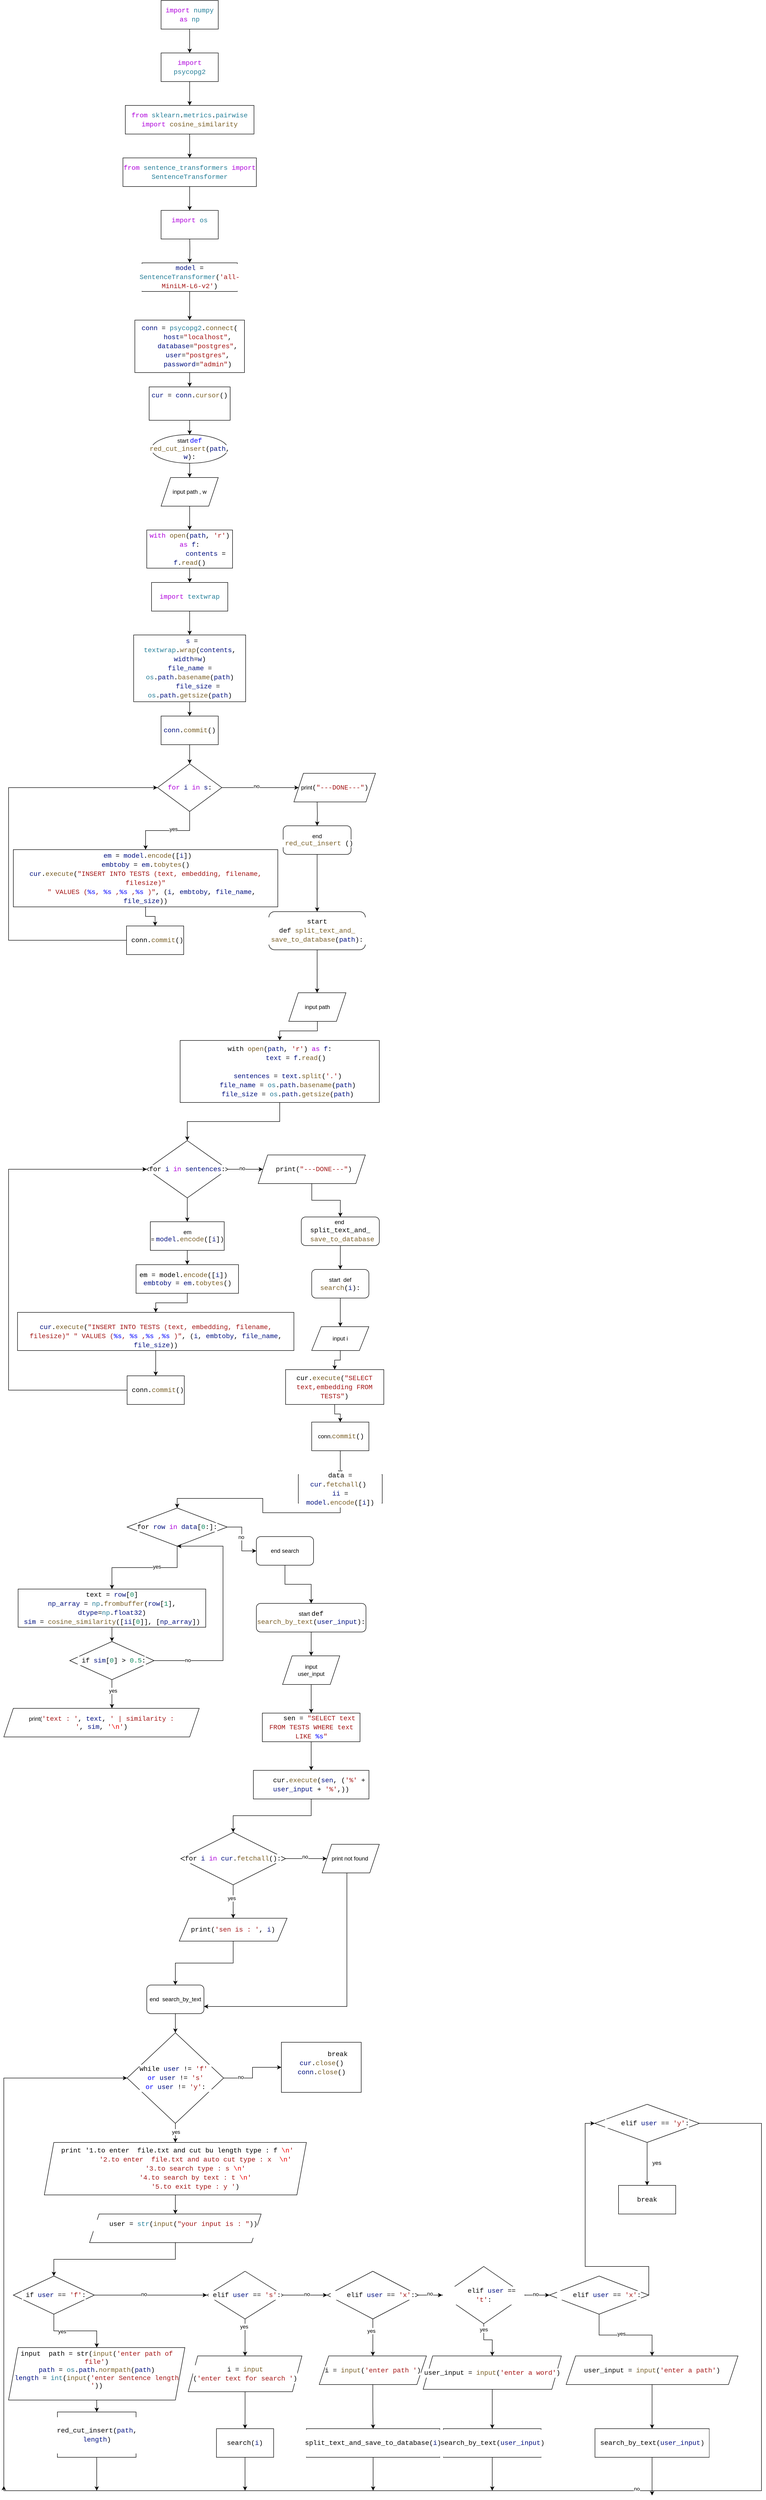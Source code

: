 <mxfile version="21.6.8" type="device">
  <diagram id="C5RBs43oDa-KdzZeNtuy" name="Page-1">
    <mxGraphModel dx="1620" dy="896" grid="1" gridSize="10" guides="1" tooltips="1" connect="1" arrows="1" fold="1" page="1" pageScale="1" pageWidth="827" pageHeight="1169" math="0" shadow="0">
      <root>
        <mxCell id="WIyWlLk6GJQsqaUBKTNV-0" />
        <mxCell id="WIyWlLk6GJQsqaUBKTNV-1" parent="WIyWlLk6GJQsqaUBKTNV-0" />
        <mxCell id="Fc4TAut1akLCqz62g7Sv-1" style="edgeStyle=orthogonalEdgeStyle;rounded=0;orthogonalLoop=1;jettySize=auto;html=1;exitX=0.5;exitY=1;exitDx=0;exitDy=0;" parent="WIyWlLk6GJQsqaUBKTNV-1" source="Fc4TAut1akLCqz62g7Sv-0" edge="1">
          <mxGeometry relative="1" as="geometry">
            <mxPoint x="400" y="120" as="targetPoint" />
          </mxGeometry>
        </mxCell>
        <mxCell id="Fc4TAut1akLCqz62g7Sv-0" value="&lt;div style=&quot;color: rgb(204, 204, 204); background-color: rgb(31, 31, 31); font-family: Consolas, &amp;quot;Courier New&amp;quot;, monospace; font-size: 14px; line-height: 19px;&quot;&gt;&lt;div&gt;&lt;div style=&quot;color: rgb(0, 0, 0); background-color: rgb(255, 255, 255); line-height: 19px;&quot;&gt;&lt;div&gt;&lt;span style=&quot;color: #af00db;&quot;&gt;import&lt;/span&gt; &lt;span style=&quot;color: #267f99;&quot;&gt;numpy&lt;/span&gt; &lt;span style=&quot;color: #af00db;&quot;&gt;as&lt;/span&gt; &lt;span style=&quot;color: #267f99;&quot;&gt;np&lt;/span&gt;&lt;/div&gt;&lt;div&gt;&lt;span style=&quot;color: #af00db;&quot;&gt;&lt;/span&gt;&lt;/div&gt;&lt;/div&gt;&lt;/div&gt;&lt;div&gt;&lt;span style=&quot;color: #c586c0;&quot;&gt;&lt;/span&gt;&lt;/div&gt;&lt;/div&gt;" style="rounded=0;whiteSpace=wrap;html=1;" parent="WIyWlLk6GJQsqaUBKTNV-1" vertex="1">
          <mxGeometry x="340" y="10" width="120" height="60" as="geometry" />
        </mxCell>
        <mxCell id="Fc4TAut1akLCqz62g7Sv-4" value="" style="edgeStyle=orthogonalEdgeStyle;rounded=0;orthogonalLoop=1;jettySize=auto;html=1;" parent="WIyWlLk6GJQsqaUBKTNV-1" source="Fc4TAut1akLCqz62g7Sv-2" target="Fc4TAut1akLCqz62g7Sv-3" edge="1">
          <mxGeometry relative="1" as="geometry" />
        </mxCell>
        <mxCell id="Fc4TAut1akLCqz62g7Sv-2" value="&lt;div style=&quot;color: rgb(204, 204, 204); background-color: rgb(31, 31, 31); font-family: Consolas, &amp;quot;Courier New&amp;quot;, monospace; font-size: 14px; line-height: 19px;&quot;&gt;&lt;div&gt;&lt;div style=&quot;color: rgb(0, 0, 0); background-color: rgb(255, 255, 255); line-height: 19px;&quot;&gt;&lt;div&gt;&lt;span style=&quot;color: #af00db;&quot;&gt;import&lt;/span&gt; &lt;span style=&quot;color: #267f99;&quot;&gt;psycopg2&lt;/span&gt;&lt;/div&gt;&lt;div&gt;&lt;span style=&quot;color: #af00db;&quot;&gt;&lt;/span&gt;&lt;/div&gt;&lt;/div&gt;&lt;/div&gt;&lt;div&gt;&lt;span style=&quot;color: #c586c0;&quot;&gt;&lt;/span&gt;&lt;/div&gt;&lt;/div&gt;" style="rounded=0;whiteSpace=wrap;html=1;" parent="WIyWlLk6GJQsqaUBKTNV-1" vertex="1">
          <mxGeometry x="340" y="120" width="120" height="60" as="geometry" />
        </mxCell>
        <mxCell id="Fc4TAut1akLCqz62g7Sv-6" value="" style="edgeStyle=orthogonalEdgeStyle;rounded=0;orthogonalLoop=1;jettySize=auto;html=1;" parent="WIyWlLk6GJQsqaUBKTNV-1" source="Fc4TAut1akLCqz62g7Sv-3" target="Fc4TAut1akLCqz62g7Sv-5" edge="1">
          <mxGeometry relative="1" as="geometry" />
        </mxCell>
        <mxCell id="Fc4TAut1akLCqz62g7Sv-3" value="&lt;div style=&quot;color: rgb(204, 204, 204); background-color: rgb(31, 31, 31); font-family: Consolas, &amp;quot;Courier New&amp;quot;, monospace; font-size: 14px; line-height: 19px;&quot;&gt;&lt;div&gt;&lt;div style=&quot;color: rgb(0, 0, 0); background-color: rgb(255, 255, 255); line-height: 19px;&quot;&gt;&lt;div&gt;&lt;span style=&quot;color: #af00db;&quot;&gt;from&lt;/span&gt; &lt;span style=&quot;color: #267f99;&quot;&gt;sklearn&lt;/span&gt;.&lt;span style=&quot;color: #267f99;&quot;&gt;metrics&lt;/span&gt;.&lt;span style=&quot;color: #267f99;&quot;&gt;pairwise&lt;/span&gt; &lt;span style=&quot;color: #af00db;&quot;&gt;import&lt;/span&gt; &lt;span style=&quot;color: #795e26;&quot;&gt;cosine_similarity&lt;/span&gt;&lt;/div&gt;&lt;div&gt;&lt;span style=&quot;color: #af00db;&quot;&gt;&lt;/span&gt;&lt;/div&gt;&lt;/div&gt;&lt;/div&gt;&lt;div&gt;&lt;span style=&quot;color: #c586c0;&quot;&gt;&lt;/span&gt;&lt;/div&gt;&lt;/div&gt;" style="rounded=0;whiteSpace=wrap;html=1;" parent="WIyWlLk6GJQsqaUBKTNV-1" vertex="1">
          <mxGeometry x="265" y="230" width="270" height="60" as="geometry" />
        </mxCell>
        <mxCell id="Fc4TAut1akLCqz62g7Sv-8" value="" style="edgeStyle=orthogonalEdgeStyle;rounded=0;orthogonalLoop=1;jettySize=auto;html=1;" parent="WIyWlLk6GJQsqaUBKTNV-1" source="Fc4TAut1akLCqz62g7Sv-5" edge="1">
          <mxGeometry relative="1" as="geometry">
            <mxPoint x="400" y="450" as="targetPoint" />
          </mxGeometry>
        </mxCell>
        <mxCell id="Fc4TAut1akLCqz62g7Sv-5" value="&lt;div style=&quot;color: rgb(204, 204, 204); background-color: rgb(31, 31, 31); font-family: Consolas, &amp;quot;Courier New&amp;quot;, monospace; font-size: 14px; line-height: 19px;&quot;&gt;&lt;div&gt;&lt;div style=&quot;color: rgb(0, 0, 0); background-color: rgb(255, 255, 255); line-height: 19px;&quot;&gt;&lt;div&gt;&lt;span style=&quot;color: #af00db;&quot;&gt;from&lt;/span&gt; &lt;span style=&quot;color: #267f99;&quot;&gt;sentence_transformers&lt;/span&gt; &lt;span style=&quot;color: #af00db;&quot;&gt;import&lt;/span&gt; &lt;span style=&quot;color: #267f99;&quot;&gt;SentenceTransformer&lt;/span&gt;&lt;/div&gt;&lt;div&gt;&lt;span style=&quot;color: #af00db;&quot;&gt;&lt;/span&gt;&lt;/div&gt;&lt;/div&gt;&lt;/div&gt;&lt;div&gt;&lt;span style=&quot;color: #c586c0;&quot;&gt;&lt;/span&gt;&lt;/div&gt;&lt;/div&gt;" style="whiteSpace=wrap;html=1;rounded=0;" parent="WIyWlLk6GJQsqaUBKTNV-1" vertex="1">
          <mxGeometry x="260" y="340" width="280" height="60" as="geometry" />
        </mxCell>
        <mxCell id="Fc4TAut1akLCqz62g7Sv-10" value="" style="edgeStyle=orthogonalEdgeStyle;rounded=0;orthogonalLoop=1;jettySize=auto;html=1;" parent="WIyWlLk6GJQsqaUBKTNV-1" target="Fc4TAut1akLCqz62g7Sv-9" edge="1">
          <mxGeometry relative="1" as="geometry">
            <mxPoint x="400" y="500" as="sourcePoint" />
          </mxGeometry>
        </mxCell>
        <mxCell id="Fc4TAut1akLCqz62g7Sv-13" value="" style="edgeStyle=orthogonalEdgeStyle;rounded=0;orthogonalLoop=1;jettySize=auto;html=1;" parent="WIyWlLk6GJQsqaUBKTNV-1" source="Fc4TAut1akLCqz62g7Sv-9" target="Fc4TAut1akLCqz62g7Sv-12" edge="1">
          <mxGeometry relative="1" as="geometry" />
        </mxCell>
        <mxCell id="Fc4TAut1akLCqz62g7Sv-9" value="&lt;div style=&quot;background-color: rgb(255, 255, 255); font-family: Consolas, &amp;quot;Courier New&amp;quot;, monospace; font-size: 14px; line-height: 19px;&quot;&gt;&lt;div&gt;&lt;span style=&quot;color: #001080;&quot;&gt;model&lt;/span&gt; = &lt;span style=&quot;color: #267f99;&quot;&gt;SentenceTransformer&lt;/span&gt;(&lt;span style=&quot;color: #a31515;&quot;&gt;&#39;all-MiniLM-L6-v2&#39;&lt;/span&gt;)&lt;/div&gt;&lt;div&gt;&lt;span style=&quot;color: #001080;&quot;&gt;&lt;/span&gt;&lt;/div&gt;&lt;/div&gt;" style="whiteSpace=wrap;html=1;rounded=0;" parent="WIyWlLk6GJQsqaUBKTNV-1" vertex="1">
          <mxGeometry x="300" y="560" width="200" height="60" as="geometry" />
        </mxCell>
        <mxCell id="Fc4TAut1akLCqz62g7Sv-11" value="&lt;div style=&quot;background-color: rgb(255, 255, 255); font-family: Consolas, &amp;quot;Courier New&amp;quot;, monospace; font-size: 14px; line-height: 19px;&quot;&gt;&lt;div&gt;&lt;div style=&quot;line-height: 19px;&quot;&gt;&lt;div&gt;&lt;span style=&quot;color: #af00db;&quot;&gt;import&lt;/span&gt; &lt;span style=&quot;color: #267f99;&quot;&gt;os&lt;/span&gt;&lt;/div&gt;&lt;br&gt;&lt;/div&gt;&lt;/div&gt;&lt;div&gt;&lt;span style=&quot;color: #af00db;&quot;&gt;&lt;/span&gt;&lt;/div&gt;&lt;/div&gt;" style="rounded=0;whiteSpace=wrap;html=1;" parent="WIyWlLk6GJQsqaUBKTNV-1" vertex="1">
          <mxGeometry x="340" y="450" width="120" height="60" as="geometry" />
        </mxCell>
        <mxCell id="Fc4TAut1akLCqz62g7Sv-15" value="" style="edgeStyle=orthogonalEdgeStyle;rounded=0;orthogonalLoop=1;jettySize=auto;html=1;" parent="WIyWlLk6GJQsqaUBKTNV-1" source="Fc4TAut1akLCqz62g7Sv-12" target="Fc4TAut1akLCqz62g7Sv-14" edge="1">
          <mxGeometry relative="1" as="geometry" />
        </mxCell>
        <mxCell id="Fc4TAut1akLCqz62g7Sv-12" value="&lt;div style=&quot;background-color: rgb(255, 255, 255); font-family: Consolas, &amp;quot;Courier New&amp;quot;, monospace; font-size: 14px; line-height: 19px;&quot;&gt;&lt;div&gt;&lt;span style=&quot;color: #001080;&quot;&gt;conn&lt;/span&gt; = &lt;span style=&quot;color: #267f99;&quot;&gt;psycopg2&lt;/span&gt;.&lt;span style=&quot;color: #795e26;&quot;&gt;connect&lt;/span&gt;(&lt;/div&gt;&lt;div&gt;&amp;nbsp; &amp;nbsp; &lt;span style=&quot;color: #001080;&quot;&gt;host&lt;/span&gt;=&lt;span style=&quot;color: #a31515;&quot;&gt;&quot;localhost&quot;&lt;/span&gt;,&lt;/div&gt;&lt;div&gt;&amp;nbsp; &amp;nbsp; &lt;span style=&quot;color: #001080;&quot;&gt;database&lt;/span&gt;=&lt;span style=&quot;color: #a31515;&quot;&gt;&quot;postgres&quot;&lt;/span&gt;,&lt;/div&gt;&lt;div&gt;&amp;nbsp; &amp;nbsp; &lt;span style=&quot;color: #001080;&quot;&gt;user&lt;/span&gt;=&lt;span style=&quot;color: #a31515;&quot;&gt;&quot;postgres&quot;&lt;/span&gt;,&lt;/div&gt;&lt;div&gt;&amp;nbsp; &amp;nbsp; &lt;span style=&quot;color: #001080;&quot;&gt;password&lt;/span&gt;=&lt;span style=&quot;color: #a31515;&quot;&gt;&quot;admin&quot;&lt;/span&gt;)&lt;/div&gt;&lt;/div&gt;" style="whiteSpace=wrap;html=1;rounded=0;" parent="WIyWlLk6GJQsqaUBKTNV-1" vertex="1">
          <mxGeometry x="285" y="680" width="230" height="110" as="geometry" />
        </mxCell>
        <mxCell id="Fc4TAut1akLCqz62g7Sv-17" value="" style="edgeStyle=orthogonalEdgeStyle;rounded=0;orthogonalLoop=1;jettySize=auto;html=1;" parent="WIyWlLk6GJQsqaUBKTNV-1" source="Fc4TAut1akLCqz62g7Sv-14" target="Fc4TAut1akLCqz62g7Sv-16" edge="1">
          <mxGeometry relative="1" as="geometry" />
        </mxCell>
        <mxCell id="Fc4TAut1akLCqz62g7Sv-14" value="&#xa;&lt;div style=&quot;color: rgb(0, 0, 0); background-color: rgb(255, 255, 255); font-family: Consolas, &amp;quot;Courier New&amp;quot;, monospace; font-weight: normal; font-size: 14px; line-height: 19px;&quot;&gt;&lt;div&gt;&lt;span style=&quot;color: #001080;&quot;&gt;cur&lt;/span&gt;&lt;span style=&quot;color: #000000;&quot;&gt; = &lt;/span&gt;&lt;span style=&quot;color: #001080;&quot;&gt;conn&lt;/span&gt;&lt;span style=&quot;color: #000000;&quot;&gt;.&lt;/span&gt;&lt;span style=&quot;color: #795e26;&quot;&gt;cursor&lt;/span&gt;&lt;span style=&quot;color: #000000;&quot;&gt;()&lt;/span&gt;&lt;/div&gt;&lt;br&gt;&lt;/div&gt;&#xa;&#xa;" style="whiteSpace=wrap;html=1;rounded=0;" parent="WIyWlLk6GJQsqaUBKTNV-1" vertex="1">
          <mxGeometry x="315" y="820" width="170" height="70" as="geometry" />
        </mxCell>
        <mxCell id="Fc4TAut1akLCqz62g7Sv-19" value="" style="edgeStyle=orthogonalEdgeStyle;rounded=0;orthogonalLoop=1;jettySize=auto;html=1;" parent="WIyWlLk6GJQsqaUBKTNV-1" source="Fc4TAut1akLCqz62g7Sv-16" target="Fc4TAut1akLCqz62g7Sv-18" edge="1">
          <mxGeometry relative="1" as="geometry" />
        </mxCell>
        <mxCell id="Fc4TAut1akLCqz62g7Sv-16" value="start&amp;nbsp;&lt;span style=&quot;background-color: rgb(255, 255, 255); font-family: Consolas, &amp;quot;Courier New&amp;quot;, monospace; font-size: 14px; color: rgb(0, 0, 255);&quot;&gt;def&lt;/span&gt;&lt;span style=&quot;background-color: rgb(255, 255, 255); font-family: Consolas, &amp;quot;Courier New&amp;quot;, monospace; font-size: 14px;&quot;&gt; &lt;/span&gt;&lt;span style=&quot;background-color: rgb(255, 255, 255); font-family: Consolas, &amp;quot;Courier New&amp;quot;, monospace; font-size: 14px; color: rgb(121, 94, 38);&quot;&gt;red_cut_insert&lt;/span&gt;&lt;span style=&quot;background-color: rgb(255, 255, 255); font-family: Consolas, &amp;quot;Courier New&amp;quot;, monospace; font-size: 14px;&quot;&gt;(&lt;/span&gt;&lt;span style=&quot;background-color: rgb(255, 255, 255); font-family: Consolas, &amp;quot;Courier New&amp;quot;, monospace; font-size: 14px; color: rgb(0, 16, 128);&quot;&gt;path&lt;/span&gt;&lt;span style=&quot;background-color: rgb(255, 255, 255); font-family: Consolas, &amp;quot;Courier New&amp;quot;, monospace; font-size: 14px;&quot;&gt;, &lt;/span&gt;&lt;span style=&quot;background-color: rgb(255, 255, 255); font-family: Consolas, &amp;quot;Courier New&amp;quot;, monospace; font-size: 14px; color: rgb(0, 16, 128);&quot;&gt;w&lt;/span&gt;&lt;span style=&quot;background-color: rgb(255, 255, 255); font-family: Consolas, &amp;quot;Courier New&amp;quot;, monospace; font-size: 14px;&quot;&gt;):&lt;/span&gt;&lt;div style=&quot;background-color: rgb(255, 255, 255); font-family: Consolas, &amp;quot;Courier New&amp;quot;, monospace; font-size: 14px; line-height: 19px;&quot;&gt;&lt;div&gt;&lt;/div&gt;&lt;/div&gt;" style="ellipse;whiteSpace=wrap;html=1;rounded=0;" parent="WIyWlLk6GJQsqaUBKTNV-1" vertex="1">
          <mxGeometry x="320" y="920" width="160" height="60" as="geometry" />
        </mxCell>
        <mxCell id="Fc4TAut1akLCqz62g7Sv-21" value="" style="edgeStyle=orthogonalEdgeStyle;rounded=0;orthogonalLoop=1;jettySize=auto;html=1;" parent="WIyWlLk6GJQsqaUBKTNV-1" source="Fc4TAut1akLCqz62g7Sv-18" target="Fc4TAut1akLCqz62g7Sv-20" edge="1">
          <mxGeometry relative="1" as="geometry" />
        </mxCell>
        <mxCell id="Fc4TAut1akLCqz62g7Sv-18" value="input path , w" style="shape=parallelogram;perimeter=parallelogramPerimeter;whiteSpace=wrap;html=1;fixedSize=1;rounded=0;" parent="WIyWlLk6GJQsqaUBKTNV-1" vertex="1">
          <mxGeometry x="340" y="1010" width="120" height="60" as="geometry" />
        </mxCell>
        <mxCell id="Fc4TAut1akLCqz62g7Sv-24" value="" style="edgeStyle=orthogonalEdgeStyle;rounded=0;orthogonalLoop=1;jettySize=auto;html=1;" parent="WIyWlLk6GJQsqaUBKTNV-1" source="Fc4TAut1akLCqz62g7Sv-20" target="Fc4TAut1akLCqz62g7Sv-23" edge="1">
          <mxGeometry relative="1" as="geometry" />
        </mxCell>
        <mxCell id="Fc4TAut1akLCqz62g7Sv-20" value="&lt;div style=&quot;background-color: rgb(255, 255, 255); font-family: Consolas, &amp;quot;Courier New&amp;quot;, monospace; font-size: 14px; line-height: 19px;&quot;&gt;&lt;div&gt;&lt;span style=&quot;color: #af00db;&quot;&gt;with&lt;/span&gt; &lt;span style=&quot;color: #795e26;&quot;&gt;open&lt;/span&gt;(&lt;span style=&quot;color: #001080;&quot;&gt;path&lt;/span&gt;, &lt;span style=&quot;color: #a31515;&quot;&gt;&#39;r&#39;&lt;/span&gt;) &lt;span style=&quot;color: #af00db;&quot;&gt;as&lt;/span&gt; &lt;span style=&quot;color: #001080;&quot;&gt;f&lt;/span&gt;:&lt;/div&gt;&lt;div&gt;&amp;nbsp; &amp;nbsp; &amp;nbsp; &amp;nbsp; &lt;span style=&quot;color: #001080;&quot;&gt;contents&lt;/span&gt; = &lt;span style=&quot;color: #001080;&quot;&gt;f&lt;/span&gt;.&lt;span style=&quot;color: #795e26;&quot;&gt;read&lt;/span&gt;()&lt;/div&gt;&lt;/div&gt;" style="whiteSpace=wrap;html=1;rounded=0;" parent="WIyWlLk6GJQsqaUBKTNV-1" vertex="1">
          <mxGeometry x="310" y="1120" width="180" height="80" as="geometry" />
        </mxCell>
        <mxCell id="Fc4TAut1akLCqz62g7Sv-26" value="" style="edgeStyle=orthogonalEdgeStyle;rounded=0;orthogonalLoop=1;jettySize=auto;html=1;" parent="WIyWlLk6GJQsqaUBKTNV-1" source="Fc4TAut1akLCqz62g7Sv-23" target="Fc4TAut1akLCqz62g7Sv-25" edge="1">
          <mxGeometry relative="1" as="geometry" />
        </mxCell>
        <mxCell id="Fc4TAut1akLCqz62g7Sv-23" value="&lt;div style=&quot;background-color: rgb(255, 255, 255); font-family: Consolas, &amp;quot;Courier New&amp;quot;, monospace; font-size: 14px; line-height: 19px;&quot;&gt;&lt;div&gt;&lt;span style=&quot;color: #af00db;&quot;&gt;import&lt;/span&gt; &lt;span style=&quot;color: #267f99;&quot;&gt;textwrap&lt;/span&gt;&lt;/div&gt;&lt;div&gt;&lt;/div&gt;&lt;/div&gt;" style="whiteSpace=wrap;html=1;rounded=0;" parent="WIyWlLk6GJQsqaUBKTNV-1" vertex="1">
          <mxGeometry x="320" y="1230" width="160" height="60" as="geometry" />
        </mxCell>
        <mxCell id="Fc4TAut1akLCqz62g7Sv-28" value="" style="edgeStyle=orthogonalEdgeStyle;rounded=0;orthogonalLoop=1;jettySize=auto;html=1;" parent="WIyWlLk6GJQsqaUBKTNV-1" source="Fc4TAut1akLCqz62g7Sv-25" target="Fc4TAut1akLCqz62g7Sv-27" edge="1">
          <mxGeometry relative="1" as="geometry" />
        </mxCell>
        <mxCell id="Fc4TAut1akLCqz62g7Sv-25" value="&lt;div style=&quot;background-color: rgb(255, 255, 255); font-family: Consolas, &amp;quot;Courier New&amp;quot;, monospace; font-size: 14px; line-height: 19px;&quot;&gt;&lt;div&gt;&amp;nbsp;&lt;span style=&quot;color: #001080;&quot;&gt;s&lt;/span&gt; = &lt;span style=&quot;color: #267f99;&quot;&gt;textwrap&lt;/span&gt;.&lt;span style=&quot;color: #795e26;&quot;&gt;wrap&lt;/span&gt;(&lt;span style=&quot;color: #001080;&quot;&gt;contents&lt;/span&gt;, &lt;span style=&quot;color: #001080;&quot;&gt;width&lt;/span&gt;=&lt;span style=&quot;color: #001080;&quot;&gt;w&lt;/span&gt;)&lt;/div&gt;&lt;div&gt;&lt;span style=&quot;color: rgb(0, 16, 128);&quot;&gt;file_name&lt;/span&gt; = &lt;span style=&quot;color: rgb(38, 127, 153);&quot;&gt;os&lt;/span&gt;.&lt;span style=&quot;color: rgb(0, 16, 128);&quot;&gt;path&lt;/span&gt;.&lt;span style=&quot;color: rgb(121, 94, 38);&quot;&gt;basename&lt;/span&gt;(&lt;span style=&quot;color: rgb(0, 16, 128);&quot;&gt;path&lt;/span&gt;)&lt;/div&gt;&lt;div&gt;&amp;nbsp; &amp;nbsp; &lt;span style=&quot;color: #001080;&quot;&gt;file_size&lt;/span&gt; = &lt;span style=&quot;color: #267f99;&quot;&gt;os&lt;/span&gt;.&lt;span style=&quot;color: #001080;&quot;&gt;path&lt;/span&gt;.&lt;span style=&quot;color: #795e26;&quot;&gt;getsize&lt;/span&gt;(&lt;span style=&quot;color: #001080;&quot;&gt;path&lt;/span&gt;)&lt;/div&gt;&lt;/div&gt;" style="whiteSpace=wrap;html=1;rounded=0;" parent="WIyWlLk6GJQsqaUBKTNV-1" vertex="1">
          <mxGeometry x="282.5" y="1340" width="235" height="140" as="geometry" />
        </mxCell>
        <mxCell id="Fc4TAut1akLCqz62g7Sv-30" value="" style="edgeStyle=orthogonalEdgeStyle;rounded=0;orthogonalLoop=1;jettySize=auto;html=1;" parent="WIyWlLk6GJQsqaUBKTNV-1" source="Fc4TAut1akLCqz62g7Sv-27" target="Fc4TAut1akLCqz62g7Sv-29" edge="1">
          <mxGeometry relative="1" as="geometry" />
        </mxCell>
        <mxCell id="Fc4TAut1akLCqz62g7Sv-27" value="&lt;div style=&quot;background-color: rgb(255, 255, 255); font-family: Consolas, &amp;quot;Courier New&amp;quot;, monospace; font-size: 14px; line-height: 19px;&quot;&gt;&lt;div&gt;&amp;nbsp; &amp;nbsp; &lt;span style=&quot;color: #001080;&quot;&gt;conn&lt;/span&gt;.&lt;span style=&quot;color: #795e26;&quot;&gt;commit&lt;/span&gt;()&lt;/div&gt;&lt;br&gt;&lt;/div&gt;" style="whiteSpace=wrap;html=1;rounded=0;" parent="WIyWlLk6GJQsqaUBKTNV-1" vertex="1">
          <mxGeometry x="340" y="1510" width="120" height="60" as="geometry" />
        </mxCell>
        <mxCell id="FhbyVsOlPin2_6pAEOZ1-1" value="" style="edgeStyle=orthogonalEdgeStyle;rounded=0;orthogonalLoop=1;jettySize=auto;html=1;entryX=0;entryY=0.5;entryDx=0;entryDy=0;" parent="WIyWlLk6GJQsqaUBKTNV-1" source="Fc4TAut1akLCqz62g7Sv-29" target="4YWBA5hPVPAyUxsvsVBF-11" edge="1">
          <mxGeometry relative="1" as="geometry">
            <mxPoint x="555" y="1660" as="targetPoint" />
          </mxGeometry>
        </mxCell>
        <mxCell id="4YWBA5hPVPAyUxsvsVBF-21" value="no" style="edgeLabel;html=1;align=center;verticalAlign=middle;resizable=0;points=[];" vertex="1" connectable="0" parent="FhbyVsOlPin2_6pAEOZ1-1">
          <mxGeometry x="-0.101" y="3" relative="1" as="geometry">
            <mxPoint as="offset" />
          </mxGeometry>
        </mxCell>
        <mxCell id="hVLmn5UZkqycM5LIjFkm-1" value="" style="edgeStyle=orthogonalEdgeStyle;rounded=0;orthogonalLoop=1;jettySize=auto;html=1;" parent="WIyWlLk6GJQsqaUBKTNV-1" source="Fc4TAut1akLCqz62g7Sv-29" target="hVLmn5UZkqycM5LIjFkm-0" edge="1">
          <mxGeometry relative="1" as="geometry" />
        </mxCell>
        <mxCell id="4YWBA5hPVPAyUxsvsVBF-22" value="yes" style="edgeLabel;html=1;align=center;verticalAlign=middle;resizable=0;points=[];" vertex="1" connectable="0" parent="hVLmn5UZkqycM5LIjFkm-1">
          <mxGeometry x="-0.142" y="-3" relative="1" as="geometry">
            <mxPoint as="offset" />
          </mxGeometry>
        </mxCell>
        <mxCell id="Fc4TAut1akLCqz62g7Sv-29" value="&lt;div style=&quot;background-color: rgb(255, 255, 255); font-family: Consolas, &amp;quot;Courier New&amp;quot;, monospace; font-size: 14px; line-height: 19px;&quot;&gt;&lt;div&gt;&lt;div style=&quot;line-height: 19px;&quot;&gt;&lt;div&gt;&lt;span style=&quot;color: #af00db;&quot;&gt;for&lt;/span&gt; &lt;span style=&quot;color: #001080;&quot;&gt;i&lt;/span&gt; &lt;span style=&quot;color: #af00db;&quot;&gt;in&lt;/span&gt; &lt;span style=&quot;color: #001080;&quot;&gt;s&lt;/span&gt;:&lt;/div&gt;&lt;div&gt;&lt;/div&gt;&lt;/div&gt;&lt;/div&gt;&lt;div style=&quot;line-height: 19px;&quot;&gt;&lt;div&gt;&lt;/div&gt;&lt;/div&gt;&lt;div style=&quot;line-height: 19px;&quot;&gt;&lt;div&gt;&lt;/div&gt;&lt;/div&gt;&lt;div&gt;&lt;/div&gt;&lt;/div&gt;" style="rhombus;whiteSpace=wrap;html=1;rounded=0;" parent="WIyWlLk6GJQsqaUBKTNV-1" vertex="1">
          <mxGeometry x="332.5" y="1610" width="135" height="100" as="geometry" />
        </mxCell>
        <mxCell id="4YWBA5hPVPAyUxsvsVBF-5" value="" style="edgeStyle=orthogonalEdgeStyle;rounded=0;orthogonalLoop=1;jettySize=auto;html=1;" edge="1" parent="WIyWlLk6GJQsqaUBKTNV-1" target="4YWBA5hPVPAyUxsvsVBF-4">
          <mxGeometry relative="1" as="geometry">
            <mxPoint x="667.5" y="1690" as="sourcePoint" />
          </mxGeometry>
        </mxCell>
        <mxCell id="4YWBA5hPVPAyUxsvsVBF-1" value="" style="edgeStyle=orthogonalEdgeStyle;rounded=0;orthogonalLoop=1;jettySize=auto;html=1;" edge="1" parent="WIyWlLk6GJQsqaUBKTNV-1" source="hVLmn5UZkqycM5LIjFkm-0" target="4YWBA5hPVPAyUxsvsVBF-0">
          <mxGeometry relative="1" as="geometry" />
        </mxCell>
        <mxCell id="hVLmn5UZkqycM5LIjFkm-0" value="&lt;div style=&quot;background-color: rgb(255, 255, 255); font-family: Consolas, &amp;quot;Courier New&amp;quot;, monospace; font-size: 14px; line-height: 19px;&quot;&gt;&lt;div&gt;&amp;nbsp;&lt;span style=&quot;color: #001080;&quot;&gt;em&lt;/span&gt; = &lt;span style=&quot;color: #001080;&quot;&gt;model&lt;/span&gt;.&lt;span style=&quot;color: #795e26;&quot;&gt;encode&lt;/span&gt;([&lt;span style=&quot;color: #001080;&quot;&gt;i&lt;/span&gt;])&lt;/div&gt;&lt;div&gt;&amp;nbsp;&lt;span style=&quot;color: #001080;&quot;&gt;embtoby&lt;/span&gt; = &lt;span style=&quot;color: #001080;&quot;&gt;em&lt;/span&gt;.&lt;span style=&quot;color: #795e26;&quot;&gt;tobytes&lt;/span&gt;()&amp;nbsp;&lt;/div&gt;&lt;div&gt;&lt;span style=&quot;color: rgb(0, 16, 128);&quot;&gt;cur&lt;/span&gt;.&lt;span style=&quot;color: rgb(121, 94, 38);&quot;&gt;execute&lt;/span&gt;(&lt;span style=&quot;color: rgb(163, 21, 21);&quot;&gt;&quot;INSERT INTO TESTS (text, embedding, filename, filesize)&quot;&lt;/span&gt;&lt;/div&gt;&lt;div&gt;&amp;nbsp; &amp;nbsp;&lt;span style=&quot;color: #a31515;&quot;&gt;&quot; VALUES (&lt;/span&gt;&lt;span style=&quot;color: #0000ff;&quot;&gt;%s&lt;/span&gt;&lt;span style=&quot;color: #a31515;&quot;&gt;, &lt;/span&gt;&lt;span style=&quot;color: #0000ff;&quot;&gt;%s&lt;/span&gt;&lt;span style=&quot;color: #a31515;&quot;&gt; ,&lt;/span&gt;&lt;span style=&quot;color: #0000ff;&quot;&gt;%s&lt;/span&gt;&lt;span style=&quot;color: #a31515;&quot;&gt; ,&lt;/span&gt;&lt;span style=&quot;color: #0000ff;&quot;&gt;%s&lt;/span&gt;&lt;span style=&quot;color: #a31515;&quot;&gt; )&quot;&lt;/span&gt;, (&lt;span style=&quot;color: #001080;&quot;&gt;i&lt;/span&gt;, &lt;span style=&quot;color: #001080;&quot;&gt;embtoby&lt;/span&gt;, &lt;span style=&quot;color: #001080;&quot;&gt;file_name&lt;/span&gt;, &lt;span style=&quot;color: #001080;&quot;&gt;file_size&lt;/span&gt;))&lt;/div&gt;&lt;/div&gt;" style="whiteSpace=wrap;html=1;rounded=0;" parent="WIyWlLk6GJQsqaUBKTNV-1" vertex="1">
          <mxGeometry x="30" y="1790" width="555" height="120" as="geometry" />
        </mxCell>
        <mxCell id="4YWBA5hPVPAyUxsvsVBF-2" style="edgeStyle=orthogonalEdgeStyle;rounded=0;orthogonalLoop=1;jettySize=auto;html=1;entryX=0;entryY=0.5;entryDx=0;entryDy=0;" edge="1" parent="WIyWlLk6GJQsqaUBKTNV-1" source="4YWBA5hPVPAyUxsvsVBF-0" target="Fc4TAut1akLCqz62g7Sv-29">
          <mxGeometry relative="1" as="geometry">
            <mxPoint x="30" y="1670" as="targetPoint" />
            <Array as="points">
              <mxPoint x="20" y="1980" />
              <mxPoint x="20" y="1660" />
            </Array>
          </mxGeometry>
        </mxCell>
        <mxCell id="4YWBA5hPVPAyUxsvsVBF-0" value="&lt;div style=&quot;background-color: rgb(255, 255, 255); font-family: Consolas, &amp;quot;Courier New&amp;quot;, monospace; font-size: 14px; line-height: 19px;&quot;&gt;&lt;div&gt;&amp;nbsp;conn.&lt;span style=&quot;color: #795e26;&quot;&gt;commit&lt;/span&gt;()&lt;/div&gt;&lt;div&gt;&lt;/div&gt;&lt;/div&gt;" style="whiteSpace=wrap;html=1;rounded=0;" vertex="1" parent="WIyWlLk6GJQsqaUBKTNV-1">
          <mxGeometry x="267.5" y="1950" width="120" height="60" as="geometry" />
        </mxCell>
        <mxCell id="4YWBA5hPVPAyUxsvsVBF-7" value="" style="edgeStyle=orthogonalEdgeStyle;rounded=0;orthogonalLoop=1;jettySize=auto;html=1;" edge="1" parent="WIyWlLk6GJQsqaUBKTNV-1" source="4YWBA5hPVPAyUxsvsVBF-4" target="4YWBA5hPVPAyUxsvsVBF-6">
          <mxGeometry relative="1" as="geometry" />
        </mxCell>
        <mxCell id="4YWBA5hPVPAyUxsvsVBF-4" value="end&lt;br&gt;&lt;span style=&quot;border-color: var(--border-color); background-color: rgb(255, 255, 255); font-family: Consolas, &amp;quot;Courier New&amp;quot;, monospace; font-size: 14px;&quot;&gt;&amp;nbsp;&lt;/span&gt;&lt;span style=&quot;border-color: var(--border-color); background-color: rgb(255, 255, 255); font-family: Consolas, &amp;quot;Courier New&amp;quot;, monospace; font-size: 14px; color: rgb(121, 94, 38);&quot;&gt;red_cut_insert&amp;nbsp;&lt;/span&gt;&lt;font face=&quot;Consolas, Courier New, monospace&quot;&gt;&lt;span style=&quot;font-size: 14px; background-color: rgb(255, 255, 255);&quot;&gt;()&lt;/span&gt;&lt;/font&gt;" style="rounded=1;whiteSpace=wrap;html=1;" vertex="1" parent="WIyWlLk6GJQsqaUBKTNV-1">
          <mxGeometry x="596.25" y="1740" width="142.5" height="60" as="geometry" />
        </mxCell>
        <mxCell id="4YWBA5hPVPAyUxsvsVBF-9" value="" style="edgeStyle=orthogonalEdgeStyle;rounded=0;orthogonalLoop=1;jettySize=auto;html=1;" edge="1" parent="WIyWlLk6GJQsqaUBKTNV-1" source="4YWBA5hPVPAyUxsvsVBF-6">
          <mxGeometry relative="1" as="geometry">
            <mxPoint x="667.5" y="2090" as="targetPoint" />
          </mxGeometry>
        </mxCell>
        <mxCell id="4YWBA5hPVPAyUxsvsVBF-6" value="&lt;div style=&quot;background-color: rgb(255, 255, 255); font-family: Consolas, &amp;quot;Courier New&amp;quot;, monospace; font-size: 14px; line-height: 19px;&quot;&gt;start&lt;/div&gt;&lt;div style=&quot;background-color: rgb(255, 255, 255); font-family: Consolas, &amp;quot;Courier New&amp;quot;, monospace; font-size: 14px; line-height: 19px;&quot;&gt;def&amp;nbsp;&lt;span style=&quot;color: rgb(121, 94, 38);&quot;&gt;split_text_and_&lt;/span&gt;&lt;/div&gt;&lt;div style=&quot;background-color: rgb(255, 255, 255); font-family: Consolas, &amp;quot;Courier New&amp;quot;, monospace; font-size: 14px; line-height: 19px;&quot;&gt;&lt;span style=&quot;color: rgb(121, 94, 38);&quot;&gt;&amp;nbsp;save_to_database&lt;/span&gt;(&lt;span style=&quot;color: rgb(0, 16, 128);&quot;&gt;path&lt;/span&gt;):&amp;nbsp;&lt;/div&gt;" style="whiteSpace=wrap;html=1;rounded=1;" vertex="1" parent="WIyWlLk6GJQsqaUBKTNV-1">
          <mxGeometry x="566.25" y="1920" width="202.5" height="80" as="geometry" />
        </mxCell>
        <mxCell id="4YWBA5hPVPAyUxsvsVBF-13" value="" style="edgeStyle=orthogonalEdgeStyle;rounded=0;orthogonalLoop=1;jettySize=auto;html=1;" edge="1" parent="WIyWlLk6GJQsqaUBKTNV-1" source="4YWBA5hPVPAyUxsvsVBF-10" target="4YWBA5hPVPAyUxsvsVBF-12">
          <mxGeometry relative="1" as="geometry" />
        </mxCell>
        <mxCell id="4YWBA5hPVPAyUxsvsVBF-10" value="input path" style="shape=parallelogram;perimeter=parallelogramPerimeter;whiteSpace=wrap;html=1;fixedSize=1;" vertex="1" parent="WIyWlLk6GJQsqaUBKTNV-1">
          <mxGeometry x="608" y="2090" width="120" height="60" as="geometry" />
        </mxCell>
        <mxCell id="4YWBA5hPVPAyUxsvsVBF-11" value="print&lt;span style=&quot;font-family: Consolas, &amp;quot;Courier New&amp;quot;, monospace; font-size: 14px; background-color: rgb(255, 255, 255);&quot;&gt;(&lt;/span&gt;&lt;span style=&quot;border-color: var(--border-color); font-family: Consolas, &amp;quot;Courier New&amp;quot;, monospace; font-size: 14px; background-color: rgb(255, 255, 255); color: rgb(163, 21, 21);&quot;&gt;&quot;---DONE---&quot;&lt;/span&gt;&lt;span style=&quot;font-family: Consolas, &amp;quot;Courier New&amp;quot;, monospace; font-size: 14px; background-color: rgb(255, 255, 255);&quot;&gt;)&lt;/span&gt;" style="shape=parallelogram;perimeter=parallelogramPerimeter;whiteSpace=wrap;html=1;fixedSize=1;" vertex="1" parent="WIyWlLk6GJQsqaUBKTNV-1">
          <mxGeometry x="618.75" y="1630" width="171.25" height="60" as="geometry" />
        </mxCell>
        <mxCell id="4YWBA5hPVPAyUxsvsVBF-17" value="" style="edgeStyle=orthogonalEdgeStyle;rounded=0;orthogonalLoop=1;jettySize=auto;html=1;" edge="1" parent="WIyWlLk6GJQsqaUBKTNV-1" source="4YWBA5hPVPAyUxsvsVBF-12" target="4YWBA5hPVPAyUxsvsVBF-16">
          <mxGeometry relative="1" as="geometry" />
        </mxCell>
        <mxCell id="4YWBA5hPVPAyUxsvsVBF-12" value="&lt;div style=&quot;background-color: rgb(255, 255, 255); font-family: Consolas, &amp;quot;Courier New&amp;quot;, monospace; font-size: 14px; line-height: 19px;&quot;&gt;&lt;div&gt;with &lt;span style=&quot;color: #795e26;&quot;&gt;open&lt;/span&gt;(&lt;span style=&quot;color: #001080;&quot;&gt;path&lt;/span&gt;, &lt;span style=&quot;color: #a31515;&quot;&gt;&#39;r&#39;&lt;/span&gt;) &lt;span style=&quot;color: #af00db;&quot;&gt;as&lt;/span&gt; &lt;span style=&quot;color: #001080;&quot;&gt;f&lt;/span&gt;:&lt;/div&gt;&lt;div&gt;&amp;nbsp; &amp;nbsp; &amp;nbsp; &amp;nbsp; &lt;span style=&quot;color: #001080;&quot;&gt;text&lt;/span&gt; = &lt;span style=&quot;color: #001080;&quot;&gt;f&lt;/span&gt;.&lt;span style=&quot;color: #795e26;&quot;&gt;read&lt;/span&gt;()&lt;/div&gt;&lt;br&gt;&lt;div&gt;&amp;nbsp; &amp;nbsp; &lt;span style=&quot;color: #001080;&quot;&gt;sentences&lt;/span&gt; = &lt;span style=&quot;color: #001080;&quot;&gt;text&lt;/span&gt;.&lt;span style=&quot;color: #795e26;&quot;&gt;split&lt;/span&gt;(&lt;span style=&quot;color: #a31515;&quot;&gt;&#39;.&#39;&lt;/span&gt;)&lt;/div&gt;&lt;div&gt;&amp;nbsp; &amp;nbsp; &lt;span style=&quot;color: #001080;&quot;&gt;file_name&lt;/span&gt; = &lt;span style=&quot;color: #267f99;&quot;&gt;os&lt;/span&gt;.&lt;span style=&quot;color: #001080;&quot;&gt;path&lt;/span&gt;.&lt;span style=&quot;color: #795e26;&quot;&gt;basename&lt;/span&gt;(&lt;span style=&quot;color: #001080;&quot;&gt;path&lt;/span&gt;)&lt;/div&gt;&lt;div&gt;&amp;nbsp; &amp;nbsp; &lt;span style=&quot;color: #001080;&quot;&gt;file_size&lt;/span&gt; = &lt;span style=&quot;color: #267f99;&quot;&gt;os&lt;/span&gt;.&lt;span style=&quot;color: #001080;&quot;&gt;path&lt;/span&gt;.&lt;span style=&quot;color: #795e26;&quot;&gt;getsize&lt;/span&gt;(&lt;span style=&quot;color: #001080;&quot;&gt;path&lt;/span&gt;)&lt;/div&gt;&lt;/div&gt;" style="whiteSpace=wrap;html=1;" vertex="1" parent="WIyWlLk6GJQsqaUBKTNV-1">
          <mxGeometry x="380" y="2190" width="418" height="130" as="geometry" />
        </mxCell>
        <mxCell id="4YWBA5hPVPAyUxsvsVBF-19" value="" style="edgeStyle=orthogonalEdgeStyle;rounded=0;orthogonalLoop=1;jettySize=auto;html=1;" edge="1" parent="WIyWlLk6GJQsqaUBKTNV-1" source="4YWBA5hPVPAyUxsvsVBF-16" target="4YWBA5hPVPAyUxsvsVBF-18">
          <mxGeometry relative="1" as="geometry" />
        </mxCell>
        <mxCell id="4YWBA5hPVPAyUxsvsVBF-20" value="no" style="edgeLabel;html=1;align=center;verticalAlign=middle;resizable=0;points=[];" vertex="1" connectable="0" parent="4YWBA5hPVPAyUxsvsVBF-19">
          <mxGeometry x="-0.2" y="2" relative="1" as="geometry">
            <mxPoint as="offset" />
          </mxGeometry>
        </mxCell>
        <mxCell id="4YWBA5hPVPAyUxsvsVBF-26" value="" style="edgeStyle=orthogonalEdgeStyle;rounded=0;orthogonalLoop=1;jettySize=auto;html=1;" edge="1" parent="WIyWlLk6GJQsqaUBKTNV-1" source="4YWBA5hPVPAyUxsvsVBF-16" target="4YWBA5hPVPAyUxsvsVBF-25">
          <mxGeometry relative="1" as="geometry" />
        </mxCell>
        <mxCell id="4YWBA5hPVPAyUxsvsVBF-16" value="&lt;div style=&quot;background-color: rgb(255, 255, 255); font-family: Consolas, &amp;quot;Courier New&amp;quot;, monospace; font-size: 14px; line-height: 19px;&quot;&gt;&lt;div&gt;for &lt;span style=&quot;color: #001080;&quot;&gt;i&lt;/span&gt; &lt;span style=&quot;color: #af00db;&quot;&gt;in&lt;/span&gt; &lt;span style=&quot;color: #001080;&quot;&gt;sentences&lt;/span&gt;:&lt;/div&gt;&lt;div&gt;&lt;/div&gt;&lt;/div&gt;" style="rhombus;whiteSpace=wrap;html=1;" vertex="1" parent="WIyWlLk6GJQsqaUBKTNV-1">
          <mxGeometry x="310" y="2400" width="170" height="120" as="geometry" />
        </mxCell>
        <mxCell id="4YWBA5hPVPAyUxsvsVBF-35" value="" style="edgeStyle=orthogonalEdgeStyle;rounded=0;orthogonalLoop=1;jettySize=auto;html=1;" edge="1" parent="WIyWlLk6GJQsqaUBKTNV-1" source="4YWBA5hPVPAyUxsvsVBF-18" target="4YWBA5hPVPAyUxsvsVBF-34">
          <mxGeometry relative="1" as="geometry" />
        </mxCell>
        <mxCell id="4YWBA5hPVPAyUxsvsVBF-18" value="&lt;div style=&quot;background-color: rgb(255, 255, 255); font-family: Consolas, &amp;quot;Courier New&amp;quot;, monospace; font-size: 14px; line-height: 19px;&quot;&gt;&lt;div&gt;&amp;nbsp;print(&lt;span style=&quot;color: #a31515;&quot;&gt;&quot;---DONE---&quot;&lt;/span&gt;)&lt;/div&gt;&lt;/div&gt;" style="shape=parallelogram;perimeter=parallelogramPerimeter;whiteSpace=wrap;html=1;fixedSize=1;" vertex="1" parent="WIyWlLk6GJQsqaUBKTNV-1">
          <mxGeometry x="543.75" y="2430" width="225" height="60" as="geometry" />
        </mxCell>
        <mxCell id="4YWBA5hPVPAyUxsvsVBF-31" value="" style="edgeStyle=orthogonalEdgeStyle;rounded=0;orthogonalLoop=1;jettySize=auto;html=1;" edge="1" parent="WIyWlLk6GJQsqaUBKTNV-1" source="4YWBA5hPVPAyUxsvsVBF-23" target="4YWBA5hPVPAyUxsvsVBF-30">
          <mxGeometry relative="1" as="geometry" />
        </mxCell>
        <mxCell id="4YWBA5hPVPAyUxsvsVBF-23" value="&lt;div style=&quot;background-color: rgb(255, 255, 255); font-family: Consolas, &amp;quot;Courier New&amp;quot;, monospace; font-size: 14px; line-height: 19px;&quot;&gt;&lt;div&gt;&lt;br&gt;&lt;/div&gt;&lt;div&gt;&lt;span style=&quot;color: #001080;&quot;&gt;cur&lt;/span&gt;.&lt;span style=&quot;color: #795e26;&quot;&gt;execute&lt;/span&gt;(&lt;span style=&quot;color: #a31515;&quot;&gt;&quot;INSERT INTO TESTS (text, embedding, filename, filesize)&quot;&amp;nbsp;&lt;/span&gt;&lt;span style=&quot;color: rgb(163, 21, 21);&quot;&gt;&quot; VALUES (&lt;/span&gt;&lt;span style=&quot;color: rgb(0, 0, 255);&quot;&gt;%s&lt;/span&gt;&lt;span style=&quot;color: rgb(163, 21, 21);&quot;&gt;, &lt;/span&gt;&lt;span style=&quot;color: rgb(0, 0, 255);&quot;&gt;%s&lt;/span&gt;&lt;span style=&quot;color: rgb(163, 21, 21);&quot;&gt; ,&lt;/span&gt;&lt;span style=&quot;color: rgb(0, 0, 255);&quot;&gt;%s&lt;/span&gt;&lt;span style=&quot;color: rgb(163, 21, 21);&quot;&gt; ,&lt;/span&gt;&lt;span style=&quot;color: rgb(0, 0, 255);&quot;&gt;%s&lt;/span&gt;&lt;span style=&quot;color: rgb(163, 21, 21);&quot;&gt; )&quot;&lt;/span&gt;, (&lt;span style=&quot;color: rgb(0, 16, 128);&quot;&gt;i&lt;/span&gt;, &lt;span style=&quot;color: rgb(0, 16, 128);&quot;&gt;embtoby&lt;/span&gt;, &lt;span style=&quot;color: rgb(0, 16, 128);&quot;&gt;file_name&lt;/span&gt;, &lt;span style=&quot;color: rgb(0, 16, 128);&quot;&gt;file_size&lt;/span&gt;))&lt;/div&gt;&lt;/div&gt;" style="whiteSpace=wrap;html=1;" vertex="1" parent="WIyWlLk6GJQsqaUBKTNV-1">
          <mxGeometry x="38.75" y="2760" width="580" height="80" as="geometry" />
        </mxCell>
        <mxCell id="4YWBA5hPVPAyUxsvsVBF-28" value="" style="edgeStyle=orthogonalEdgeStyle;rounded=0;orthogonalLoop=1;jettySize=auto;html=1;" edge="1" parent="WIyWlLk6GJQsqaUBKTNV-1" source="4YWBA5hPVPAyUxsvsVBF-25" target="4YWBA5hPVPAyUxsvsVBF-27">
          <mxGeometry relative="1" as="geometry" />
        </mxCell>
        <mxCell id="4YWBA5hPVPAyUxsvsVBF-25" value="em =&amp;nbsp;&lt;span style=&quot;border-color: var(--border-color); font-family: Consolas, &amp;quot;Courier New&amp;quot;, monospace; font-size: 14px; background-color: rgb(255, 255, 255); color: rgb(0, 16, 128);&quot;&gt;model&lt;/span&gt;&lt;span style=&quot;font-family: Consolas, &amp;quot;Courier New&amp;quot;, monospace; font-size: 14px; background-color: rgb(255, 255, 255);&quot;&gt;.&lt;/span&gt;&lt;span style=&quot;border-color: var(--border-color); font-family: Consolas, &amp;quot;Courier New&amp;quot;, monospace; font-size: 14px; background-color: rgb(255, 255, 255); color: rgb(121, 94, 38);&quot;&gt;encode&lt;/span&gt;&lt;span style=&quot;font-family: Consolas, &amp;quot;Courier New&amp;quot;, monospace; font-size: 14px; background-color: rgb(255, 255, 255);&quot;&gt;([&lt;/span&gt;&lt;span style=&quot;border-color: var(--border-color); font-family: Consolas, &amp;quot;Courier New&amp;quot;, monospace; font-size: 14px; background-color: rgb(255, 255, 255); color: rgb(0, 16, 128);&quot;&gt;i&lt;/span&gt;&lt;span style=&quot;font-family: Consolas, &amp;quot;Courier New&amp;quot;, monospace; font-size: 14px; background-color: rgb(255, 255, 255);&quot;&gt;])&lt;/span&gt;" style="whiteSpace=wrap;html=1;" vertex="1" parent="WIyWlLk6GJQsqaUBKTNV-1">
          <mxGeometry x="317.5" y="2570" width="155" height="60" as="geometry" />
        </mxCell>
        <mxCell id="4YWBA5hPVPAyUxsvsVBF-29" value="" style="edgeStyle=orthogonalEdgeStyle;rounded=0;orthogonalLoop=1;jettySize=auto;html=1;" edge="1" parent="WIyWlLk6GJQsqaUBKTNV-1" source="4YWBA5hPVPAyUxsvsVBF-27" target="4YWBA5hPVPAyUxsvsVBF-23">
          <mxGeometry relative="1" as="geometry" />
        </mxCell>
        <mxCell id="4YWBA5hPVPAyUxsvsVBF-27" value="&lt;div style=&quot;border-color: var(--border-color); font-family: Consolas, &amp;quot;Courier New&amp;quot;, monospace; font-size: 14px;&quot;&gt;em =&amp;nbsp;model.&lt;span style=&quot;border-color: var(--border-color); color: rgb(121, 94, 38);&quot;&gt;encode&lt;/span&gt;([&lt;span style=&quot;border-color: var(--border-color); color: rgb(0, 16, 128);&quot;&gt;i&lt;/span&gt;])&amp;nbsp;&amp;nbsp;&lt;/div&gt;&lt;div style=&quot;border-color: var(--border-color); font-family: Consolas, &amp;quot;Courier New&amp;quot;, monospace; font-size: 14px;&quot;&gt;&lt;span style=&quot;border-color: var(--border-color); color: rgb(0, 16, 128);&quot;&gt;embtoby&lt;/span&gt;&amp;nbsp;=&amp;nbsp;&lt;span style=&quot;border-color: var(--border-color); color: rgb(0, 16, 128);&quot;&gt;em&lt;/span&gt;.&lt;span style=&quot;border-color: var(--border-color); color: rgb(121, 94, 38);&quot;&gt;tobytes&lt;/span&gt;()&lt;/div&gt;" style="whiteSpace=wrap;html=1;" vertex="1" parent="WIyWlLk6GJQsqaUBKTNV-1">
          <mxGeometry x="287.5" y="2660" width="215" height="60" as="geometry" />
        </mxCell>
        <mxCell id="4YWBA5hPVPAyUxsvsVBF-36" style="edgeStyle=orthogonalEdgeStyle;rounded=0;orthogonalLoop=1;jettySize=auto;html=1;entryX=0;entryY=0.5;entryDx=0;entryDy=0;" edge="1" parent="WIyWlLk6GJQsqaUBKTNV-1" source="4YWBA5hPVPAyUxsvsVBF-30" target="4YWBA5hPVPAyUxsvsVBF-16">
          <mxGeometry relative="1" as="geometry">
            <mxPoint x="20" y="2440" as="targetPoint" />
            <Array as="points">
              <mxPoint x="20" y="2923" />
              <mxPoint x="20" y="2460" />
            </Array>
          </mxGeometry>
        </mxCell>
        <mxCell id="4YWBA5hPVPAyUxsvsVBF-30" value="&lt;div style=&quot;background-color: rgb(255, 255, 255); font-family: Consolas, &amp;quot;Courier New&amp;quot;, monospace; font-size: 14px; line-height: 19px;&quot;&gt;&lt;div&gt;&amp;nbsp;conn.&lt;span style=&quot;color: #795e26;&quot;&gt;commit&lt;/span&gt;()&lt;/div&gt;&lt;div&gt;&lt;/div&gt;&lt;/div&gt;" style="whiteSpace=wrap;html=1;" vertex="1" parent="WIyWlLk6GJQsqaUBKTNV-1">
          <mxGeometry x="268.75" y="2893" width="120" height="60" as="geometry" />
        </mxCell>
        <mxCell id="4YWBA5hPVPAyUxsvsVBF-38" value="" style="edgeStyle=orthogonalEdgeStyle;rounded=0;orthogonalLoop=1;jettySize=auto;html=1;" edge="1" parent="WIyWlLk6GJQsqaUBKTNV-1" source="4YWBA5hPVPAyUxsvsVBF-34" target="4YWBA5hPVPAyUxsvsVBF-37">
          <mxGeometry relative="1" as="geometry" />
        </mxCell>
        <mxCell id="4YWBA5hPVPAyUxsvsVBF-34" value="end&amp;nbsp;&lt;br&gt;&lt;div style=&quot;border-color: var(--border-color); background-color: rgb(255, 255, 255); font-family: Consolas, &amp;quot;Courier New&amp;quot;, monospace; font-size: 14px; line-height: 19px;&quot;&gt;split_text_and_&lt;/div&gt;&lt;div style=&quot;border-color: var(--border-color); background-color: rgb(255, 255, 255); font-family: Consolas, &amp;quot;Courier New&amp;quot;, monospace; font-size: 14px; line-height: 19px;&quot;&gt;&lt;span style=&quot;border-color: var(--border-color); color: rgb(121, 94, 38);&quot;&gt;&amp;nbsp;save_to_database&lt;/span&gt;&lt;/div&gt;" style="rounded=1;whiteSpace=wrap;html=1;" vertex="1" parent="WIyWlLk6GJQsqaUBKTNV-1">
          <mxGeometry x="634.25" y="2560" width="163.75" height="60" as="geometry" />
        </mxCell>
        <mxCell id="4YWBA5hPVPAyUxsvsVBF-68" value="" style="edgeStyle=orthogonalEdgeStyle;rounded=0;orthogonalLoop=1;jettySize=auto;html=1;" edge="1" parent="WIyWlLk6GJQsqaUBKTNV-1" source="4YWBA5hPVPAyUxsvsVBF-37" target="4YWBA5hPVPAyUxsvsVBF-67">
          <mxGeometry relative="1" as="geometry" />
        </mxCell>
        <mxCell id="4YWBA5hPVPAyUxsvsVBF-37" value="start&amp;nbsp;&amp;nbsp;def&lt;span style=&quot;background-color: rgb(255, 255, 255); font-family: Consolas, &amp;quot;Courier New&amp;quot;, monospace; font-size: 14px;&quot;&gt; &lt;/span&gt;&lt;span style=&quot;font-family: Consolas, &amp;quot;Courier New&amp;quot;, monospace; font-size: 14px; color: rgb(121, 94, 38);&quot;&gt;search&lt;/span&gt;&lt;span style=&quot;background-color: rgb(255, 255, 255); font-family: Consolas, &amp;quot;Courier New&amp;quot;, monospace; font-size: 14px;&quot;&gt;(&lt;/span&gt;&lt;span style=&quot;font-family: Consolas, &amp;quot;Courier New&amp;quot;, monospace; font-size: 14px; color: rgb(0, 16, 128);&quot;&gt;i&lt;/span&gt;&lt;span style=&quot;background-color: rgb(255, 255, 255); font-family: Consolas, &amp;quot;Courier New&amp;quot;, monospace; font-size: 14px;&quot;&gt;):&lt;/span&gt;" style="rounded=1;whiteSpace=wrap;html=1;" vertex="1" parent="WIyWlLk6GJQsqaUBKTNV-1">
          <mxGeometry x="656.135" y="2670" width="120" height="60" as="geometry" />
        </mxCell>
        <mxCell id="4YWBA5hPVPAyUxsvsVBF-44" value="" style="edgeStyle=orthogonalEdgeStyle;rounded=0;orthogonalLoop=1;jettySize=auto;html=1;" edge="1" parent="WIyWlLk6GJQsqaUBKTNV-1" source="4YWBA5hPVPAyUxsvsVBF-41" target="4YWBA5hPVPAyUxsvsVBF-43">
          <mxGeometry relative="1" as="geometry" />
        </mxCell>
        <mxCell id="4YWBA5hPVPAyUxsvsVBF-41" value="&lt;div style=&quot;background-color: rgb(255, 255, 255); font-family: Consolas, &amp;quot;Courier New&amp;quot;, monospace; font-size: 14px; line-height: 19px;&quot;&gt;&lt;div&gt;cur.&lt;span style=&quot;color: #795e26;&quot;&gt;execute&lt;/span&gt;(&lt;span style=&quot;color: #a31515;&quot;&gt;&quot;SELECT text,embedding FROM TESTS&quot;&lt;/span&gt;)&lt;/div&gt;&lt;div&gt;&lt;/div&gt;&lt;/div&gt;" style="rounded=0;whiteSpace=wrap;html=1;" vertex="1" parent="WIyWlLk6GJQsqaUBKTNV-1">
          <mxGeometry x="601.32" y="2880" width="206.12" height="73" as="geometry" />
        </mxCell>
        <mxCell id="4YWBA5hPVPAyUxsvsVBF-46" value="" style="edgeStyle=orthogonalEdgeStyle;rounded=0;orthogonalLoop=1;jettySize=auto;html=1;" edge="1" parent="WIyWlLk6GJQsqaUBKTNV-1" source="4YWBA5hPVPAyUxsvsVBF-43" target="4YWBA5hPVPAyUxsvsVBF-45">
          <mxGeometry relative="1" as="geometry" />
        </mxCell>
        <mxCell id="4YWBA5hPVPAyUxsvsVBF-43" value="&amp;nbsp;conn.&lt;span style=&quot;border-color: var(--border-color); font-family: Consolas, &amp;quot;Courier New&amp;quot;, monospace; font-size: 14px; background-color: rgb(255, 255, 255); color: rgb(121, 94, 38);&quot;&gt;commit&lt;/span&gt;&lt;span style=&quot;font-family: Consolas, &amp;quot;Courier New&amp;quot;, monospace; font-size: 14px; background-color: rgb(255, 255, 255);&quot;&gt;()&lt;/span&gt;" style="whiteSpace=wrap;html=1;rounded=0;" vertex="1" parent="WIyWlLk6GJQsqaUBKTNV-1">
          <mxGeometry x="656.13" y="2990" width="120" height="60" as="geometry" />
        </mxCell>
        <mxCell id="4YWBA5hPVPAyUxsvsVBF-48" value="" style="edgeStyle=orthogonalEdgeStyle;rounded=0;orthogonalLoop=1;jettySize=auto;html=1;entryX=0.5;entryY=0;entryDx=0;entryDy=0;exitX=0.5;exitY=1;exitDx=0;exitDy=0;" edge="1" parent="WIyWlLk6GJQsqaUBKTNV-1" source="4YWBA5hPVPAyUxsvsVBF-45" target="4YWBA5hPVPAyUxsvsVBF-47">
          <mxGeometry relative="1" as="geometry" />
        </mxCell>
        <mxCell id="4YWBA5hPVPAyUxsvsVBF-45" value="&lt;div style=&quot;background-color: rgb(255, 255, 255); font-family: Consolas, &amp;quot;Courier New&amp;quot;, monospace; font-size: 14px; line-height: 19px;&quot;&gt;&lt;div&gt;data = &lt;span style=&quot;color: #001080;&quot;&gt;cur&lt;/span&gt;.&lt;span style=&quot;color: #795e26;&quot;&gt;fetchall&lt;/span&gt;()&amp;nbsp;&lt;/div&gt;&lt;div&gt;&lt;span style=&quot;color: rgb(0, 16, 128);&quot;&gt;ii&lt;/span&gt; = &lt;span style=&quot;color: rgb(0, 16, 128);&quot;&gt;model&lt;/span&gt;.&lt;span style=&quot;color: rgb(121, 94, 38);&quot;&gt;encode&lt;/span&gt;([&lt;span style=&quot;color: rgb(0, 16, 128);&quot;&gt;i&lt;/span&gt;])&lt;/div&gt;&lt;/div&gt;" style="whiteSpace=wrap;html=1;rounded=0;" vertex="1" parent="WIyWlLk6GJQsqaUBKTNV-1">
          <mxGeometry x="628.05" y="3100" width="176.13" height="60" as="geometry" />
        </mxCell>
        <mxCell id="4YWBA5hPVPAyUxsvsVBF-50" value="" style="edgeStyle=orthogonalEdgeStyle;rounded=0;orthogonalLoop=1;jettySize=auto;html=1;" edge="1" parent="WIyWlLk6GJQsqaUBKTNV-1" source="4YWBA5hPVPAyUxsvsVBF-47" target="4YWBA5hPVPAyUxsvsVBF-49">
          <mxGeometry relative="1" as="geometry" />
        </mxCell>
        <mxCell id="4YWBA5hPVPAyUxsvsVBF-51" value="no" style="edgeLabel;html=1;align=center;verticalAlign=middle;resizable=0;points=[];" vertex="1" connectable="0" parent="4YWBA5hPVPAyUxsvsVBF-50">
          <mxGeometry x="-0.272" y="-2" relative="1" as="geometry">
            <mxPoint y="11" as="offset" />
          </mxGeometry>
        </mxCell>
        <mxCell id="4YWBA5hPVPAyUxsvsVBF-53" value="" style="edgeStyle=orthogonalEdgeStyle;rounded=0;orthogonalLoop=1;jettySize=auto;html=1;" edge="1" parent="WIyWlLk6GJQsqaUBKTNV-1" source="4YWBA5hPVPAyUxsvsVBF-47" target="4YWBA5hPVPAyUxsvsVBF-52">
          <mxGeometry relative="1" as="geometry" />
        </mxCell>
        <mxCell id="4YWBA5hPVPAyUxsvsVBF-54" value="yes" style="edgeLabel;html=1;align=center;verticalAlign=middle;resizable=0;points=[];" vertex="1" connectable="0" parent="4YWBA5hPVPAyUxsvsVBF-53">
          <mxGeometry x="-0.218" y="-2" relative="1" as="geometry">
            <mxPoint as="offset" />
          </mxGeometry>
        </mxCell>
        <mxCell id="4YWBA5hPVPAyUxsvsVBF-47" value="&lt;div style=&quot;background-color: rgb(255, 255, 255); font-family: Consolas, &amp;quot;Courier New&amp;quot;, monospace; font-size: 14px; line-height: 19px;&quot;&gt;for &lt;span style=&quot;color: #001080;&quot;&gt;row&lt;/span&gt; &lt;span style=&quot;color: #af00db;&quot;&gt;in&lt;/span&gt; &lt;span style=&quot;color: #001080;&quot;&gt;data&lt;/span&gt;[&lt;span style=&quot;color: #098658;&quot;&gt;0&lt;/span&gt;:]:&lt;/div&gt;" style="rhombus;whiteSpace=wrap;html=1;rounded=0;" vertex="1" parent="WIyWlLk6GJQsqaUBKTNV-1">
          <mxGeometry x="268.75" y="3170" width="210" height="80" as="geometry" />
        </mxCell>
        <mxCell id="4YWBA5hPVPAyUxsvsVBF-63" value="" style="edgeStyle=orthogonalEdgeStyle;rounded=0;orthogonalLoop=1;jettySize=auto;html=1;" edge="1" parent="WIyWlLk6GJQsqaUBKTNV-1" source="4YWBA5hPVPAyUxsvsVBF-49" target="4YWBA5hPVPAyUxsvsVBF-62">
          <mxGeometry relative="1" as="geometry" />
        </mxCell>
        <mxCell id="4YWBA5hPVPAyUxsvsVBF-49" value="end search" style="rounded=1;whiteSpace=wrap;html=1;" vertex="1" parent="WIyWlLk6GJQsqaUBKTNV-1">
          <mxGeometry x="539.995" y="3230" width="120" height="60" as="geometry" />
        </mxCell>
        <mxCell id="4YWBA5hPVPAyUxsvsVBF-56" value="" style="edgeStyle=orthogonalEdgeStyle;rounded=0;orthogonalLoop=1;jettySize=auto;html=1;" edge="1" parent="WIyWlLk6GJQsqaUBKTNV-1" source="4YWBA5hPVPAyUxsvsVBF-52" target="4YWBA5hPVPAyUxsvsVBF-55">
          <mxGeometry relative="1" as="geometry" />
        </mxCell>
        <mxCell id="4YWBA5hPVPAyUxsvsVBF-52" value="&lt;div style=&quot;background-color: rgb(255, 255, 255); font-family: Consolas, &amp;quot;Courier New&amp;quot;, monospace; font-size: 14px; line-height: 19px;&quot;&gt;&lt;div&gt;text = &lt;span style=&quot;color: #001080;&quot;&gt;row&lt;/span&gt;[&lt;span style=&quot;color: #098658;&quot;&gt;0&lt;/span&gt;]&lt;/div&gt;&lt;div&gt;&lt;span style=&quot;color: #001080;&quot;&gt;np_array&lt;/span&gt; = &lt;span style=&quot;color: #267f99;&quot;&gt;np&lt;/span&gt;.&lt;span style=&quot;color: #795e26;&quot;&gt;frombuffer&lt;/span&gt;(&lt;span style=&quot;color: #001080;&quot;&gt;row&lt;/span&gt;[&lt;span style=&quot;color: #098658;&quot;&gt;1&lt;/span&gt;], &lt;span style=&quot;color: #001080;&quot;&gt;dtype&lt;/span&gt;=&lt;span style=&quot;color: #267f99;&quot;&gt;np&lt;/span&gt;.&lt;span style=&quot;color: #001080;&quot;&gt;float32&lt;/span&gt;)&lt;/div&gt;&lt;div&gt;&lt;span style=&quot;color: #001080;&quot;&gt;sim&lt;/span&gt; = &lt;span style=&quot;color: #795e26;&quot;&gt;cosine_similarity&lt;/span&gt;([&lt;span style=&quot;color: #001080;&quot;&gt;ii&lt;/span&gt;[&lt;span style=&quot;color: #098658;&quot;&gt;0&lt;/span&gt;]], [&lt;span style=&quot;color: #001080;&quot;&gt;np_array&lt;/span&gt;])&lt;/div&gt;&lt;/div&gt;" style="whiteSpace=wrap;html=1;rounded=0;" vertex="1" parent="WIyWlLk6GJQsqaUBKTNV-1">
          <mxGeometry x="40" y="3340" width="393.75" height="80" as="geometry" />
        </mxCell>
        <mxCell id="4YWBA5hPVPAyUxsvsVBF-58" value="" style="edgeStyle=orthogonalEdgeStyle;rounded=0;orthogonalLoop=1;jettySize=auto;html=1;" edge="1" parent="WIyWlLk6GJQsqaUBKTNV-1" source="4YWBA5hPVPAyUxsvsVBF-55">
          <mxGeometry relative="1" as="geometry">
            <mxPoint x="236.9" y="3590" as="targetPoint" />
          </mxGeometry>
        </mxCell>
        <mxCell id="4YWBA5hPVPAyUxsvsVBF-59" value="yes" style="edgeLabel;html=1;align=center;verticalAlign=middle;resizable=0;points=[];" vertex="1" connectable="0" parent="4YWBA5hPVPAyUxsvsVBF-58">
          <mxGeometry x="-0.255" y="2" relative="1" as="geometry">
            <mxPoint as="offset" />
          </mxGeometry>
        </mxCell>
        <mxCell id="4YWBA5hPVPAyUxsvsVBF-60" style="edgeStyle=orthogonalEdgeStyle;rounded=0;orthogonalLoop=1;jettySize=auto;html=1;entryX=0.5;entryY=1;entryDx=0;entryDy=0;" edge="1" parent="WIyWlLk6GJQsqaUBKTNV-1" source="4YWBA5hPVPAyUxsvsVBF-55" target="4YWBA5hPVPAyUxsvsVBF-47">
          <mxGeometry relative="1" as="geometry">
            <mxPoint x="510" y="3490" as="targetPoint" />
            <Array as="points">
              <mxPoint x="470" y="3490" />
              <mxPoint x="470" y="3250" />
            </Array>
          </mxGeometry>
        </mxCell>
        <mxCell id="4YWBA5hPVPAyUxsvsVBF-61" value="no" style="edgeLabel;html=1;align=center;verticalAlign=middle;resizable=0;points=[];" vertex="1" connectable="0" parent="4YWBA5hPVPAyUxsvsVBF-60">
          <mxGeometry x="-0.708" y="1" relative="1" as="geometry">
            <mxPoint as="offset" />
          </mxGeometry>
        </mxCell>
        <mxCell id="4YWBA5hPVPAyUxsvsVBF-55" value="&lt;div style=&quot;background-color: rgb(255, 255, 255); font-family: Consolas, &amp;quot;Courier New&amp;quot;, monospace; font-size: 14px; line-height: 19px;&quot;&gt;&amp;nbsp;if &lt;span style=&quot;color: #001080;&quot;&gt;sim&lt;/span&gt;[&lt;span style=&quot;color: #098658;&quot;&gt;0&lt;/span&gt;] &amp;gt; &lt;span style=&quot;color: #098658;&quot;&gt;0.5&lt;/span&gt;:&lt;/div&gt;" style="rhombus;whiteSpace=wrap;html=1;rounded=0;" vertex="1" parent="WIyWlLk6GJQsqaUBKTNV-1">
          <mxGeometry x="148.43" y="3450" width="176.88" height="80" as="geometry" />
        </mxCell>
        <mxCell id="4YWBA5hPVPAyUxsvsVBF-65" value="" style="edgeStyle=orthogonalEdgeStyle;rounded=0;orthogonalLoop=1;jettySize=auto;html=1;" edge="1" parent="WIyWlLk6GJQsqaUBKTNV-1" source="4YWBA5hPVPAyUxsvsVBF-62" target="4YWBA5hPVPAyUxsvsVBF-64">
          <mxGeometry relative="1" as="geometry" />
        </mxCell>
        <mxCell id="4YWBA5hPVPAyUxsvsVBF-62" value="start&amp;nbsp;&lt;span style=&quot;background-color: rgb(255, 255, 255); font-family: Consolas, &amp;quot;Courier New&amp;quot;, monospace; font-size: 14px;&quot;&gt;def &lt;/span&gt;&lt;span style=&quot;font-family: Consolas, &amp;quot;Courier New&amp;quot;, monospace; font-size: 14px; color: rgb(121, 94, 38);&quot;&gt;search_by_text&lt;/span&gt;&lt;span style=&quot;background-color: rgb(255, 255, 255); font-family: Consolas, &amp;quot;Courier New&amp;quot;, monospace; font-size: 14px;&quot;&gt;(&lt;/span&gt;&lt;span style=&quot;font-family: Consolas, &amp;quot;Courier New&amp;quot;, monospace; font-size: 14px; color: rgb(0, 16, 128);&quot;&gt;user_input&lt;/span&gt;&lt;span style=&quot;background-color: rgb(255, 255, 255); font-family: Consolas, &amp;quot;Courier New&amp;quot;, monospace; font-size: 14px;&quot;&gt;):&lt;/span&gt;" style="whiteSpace=wrap;html=1;rounded=1;" vertex="1" parent="WIyWlLk6GJQsqaUBKTNV-1">
          <mxGeometry x="540" y="3370" width="230.01" height="60" as="geometry" />
        </mxCell>
        <mxCell id="4YWBA5hPVPAyUxsvsVBF-71" value="" style="edgeStyle=orthogonalEdgeStyle;rounded=0;orthogonalLoop=1;jettySize=auto;html=1;" edge="1" parent="WIyWlLk6GJQsqaUBKTNV-1" source="4YWBA5hPVPAyUxsvsVBF-64" target="4YWBA5hPVPAyUxsvsVBF-70">
          <mxGeometry relative="1" as="geometry" />
        </mxCell>
        <mxCell id="4YWBA5hPVPAyUxsvsVBF-64" value="input &lt;br&gt;user_input" style="shape=parallelogram;perimeter=parallelogramPerimeter;whiteSpace=wrap;html=1;fixedSize=1;" vertex="1" parent="WIyWlLk6GJQsqaUBKTNV-1">
          <mxGeometry x="595.01" y="3480" width="120" height="60" as="geometry" />
        </mxCell>
        <mxCell id="4YWBA5hPVPAyUxsvsVBF-69" value="" style="edgeStyle=orthogonalEdgeStyle;rounded=0;orthogonalLoop=1;jettySize=auto;html=1;" edge="1" parent="WIyWlLk6GJQsqaUBKTNV-1" source="4YWBA5hPVPAyUxsvsVBF-67" target="4YWBA5hPVPAyUxsvsVBF-41">
          <mxGeometry relative="1" as="geometry" />
        </mxCell>
        <mxCell id="4YWBA5hPVPAyUxsvsVBF-67" value="input i" style="shape=parallelogram;perimeter=parallelogramPerimeter;whiteSpace=wrap;html=1;fixedSize=1;" vertex="1" parent="WIyWlLk6GJQsqaUBKTNV-1">
          <mxGeometry x="656.12" y="2790" width="120" height="50" as="geometry" />
        </mxCell>
        <mxCell id="4YWBA5hPVPAyUxsvsVBF-73" value="" style="edgeStyle=orthogonalEdgeStyle;rounded=0;orthogonalLoop=1;jettySize=auto;html=1;" edge="1" parent="WIyWlLk6GJQsqaUBKTNV-1" source="4YWBA5hPVPAyUxsvsVBF-70" target="4YWBA5hPVPAyUxsvsVBF-72">
          <mxGeometry relative="1" as="geometry" />
        </mxCell>
        <mxCell id="4YWBA5hPVPAyUxsvsVBF-70" value="&lt;div style=&quot;background-color: rgb(255, 255, 255); font-family: Consolas, &amp;quot;Courier New&amp;quot;, monospace; font-size: 14px; line-height: 19px;&quot;&gt;&lt;div&gt;&amp;nbsp; &amp;nbsp; sen = &lt;span style=&quot;color: #a31515;&quot;&gt;&quot;SELECT text FROM TESTS WHERE text LIKE &lt;/span&gt;&lt;span style=&quot;color: #0000ff;&quot;&gt;%s&lt;/span&gt;&lt;span style=&quot;color: #a31515;&quot;&gt;&quot;&lt;/span&gt;&lt;/div&gt;&lt;div&gt;&lt;/div&gt;&lt;/div&gt;" style="whiteSpace=wrap;html=1;rounded=0;" vertex="1" parent="WIyWlLk6GJQsqaUBKTNV-1">
          <mxGeometry x="552.51" y="3600" width="204.99" height="60" as="geometry" />
        </mxCell>
        <mxCell id="4YWBA5hPVPAyUxsvsVBF-76" value="" style="edgeStyle=orthogonalEdgeStyle;rounded=0;orthogonalLoop=1;jettySize=auto;html=1;" edge="1" parent="WIyWlLk6GJQsqaUBKTNV-1" source="4YWBA5hPVPAyUxsvsVBF-72" target="4YWBA5hPVPAyUxsvsVBF-75">
          <mxGeometry relative="1" as="geometry" />
        </mxCell>
        <mxCell id="4YWBA5hPVPAyUxsvsVBF-72" value="&lt;div style=&quot;background-color: rgb(255, 255, 255); font-family: Consolas, &amp;quot;Courier New&amp;quot;, monospace; font-size: 14px; line-height: 19px;&quot;&gt;&lt;div&gt;&amp;nbsp; &amp;nbsp; cur.&lt;span style=&quot;color: #795e26;&quot;&gt;execute&lt;/span&gt;(&lt;span style=&quot;color: #001080;&quot;&gt;sen&lt;/span&gt;, (&lt;span style=&quot;color: #a31515;&quot;&gt;&#39;%&#39;&lt;/span&gt; + &lt;span style=&quot;color: #001080;&quot;&gt;user_input&lt;/span&gt; + &lt;span style=&quot;color: #a31515;&quot;&gt;&#39;%&#39;&lt;/span&gt;,))&lt;/div&gt;&lt;div&gt;&lt;/div&gt;&lt;/div&gt;" style="whiteSpace=wrap;html=1;rounded=0;" vertex="1" parent="WIyWlLk6GJQsqaUBKTNV-1">
          <mxGeometry x="533.76" y="3720" width="242.49" height="60" as="geometry" />
        </mxCell>
        <mxCell id="4YWBA5hPVPAyUxsvsVBF-74" value="print(&lt;span style=&quot;border-color: var(--border-color); font-family: Consolas, &amp;quot;Courier New&amp;quot;, monospace; font-size: 14px; background-color: rgb(255, 255, 255); color: rgb(163, 21, 21);&quot;&gt;&#39;text : &#39;&lt;/span&gt;&lt;span style=&quot;font-family: Consolas, &amp;quot;Courier New&amp;quot;, monospace; font-size: 14px; background-color: rgb(255, 255, 255);&quot;&gt;,&amp;nbsp;&lt;/span&gt;&lt;span style=&quot;border-color: var(--border-color); font-family: Consolas, &amp;quot;Courier New&amp;quot;, monospace; font-size: 14px; background-color: rgb(255, 255, 255); color: rgb(0, 16, 128);&quot;&gt;text&lt;/span&gt;&lt;span style=&quot;font-family: Consolas, &amp;quot;Courier New&amp;quot;, monospace; font-size: 14px; background-color: rgb(255, 255, 255);&quot;&gt;,&amp;nbsp;&lt;/span&gt;&lt;span style=&quot;border-color: var(--border-color); font-family: Consolas, &amp;quot;Courier New&amp;quot;, monospace; font-size: 14px; background-color: rgb(255, 255, 255); color: rgb(163, 21, 21);&quot;&gt;&#39; | similarity : &#39;&lt;/span&gt;&lt;span style=&quot;font-family: Consolas, &amp;quot;Courier New&amp;quot;, monospace; font-size: 14px; background-color: rgb(255, 255, 255);&quot;&gt;,&amp;nbsp;&lt;/span&gt;&lt;span style=&quot;border-color: var(--border-color); font-family: Consolas, &amp;quot;Courier New&amp;quot;, monospace; font-size: 14px; background-color: rgb(255, 255, 255); color: rgb(0, 16, 128);&quot;&gt;sim&lt;/span&gt;&lt;span style=&quot;font-family: Consolas, &amp;quot;Courier New&amp;quot;, monospace; font-size: 14px; background-color: rgb(255, 255, 255);&quot;&gt;,&amp;nbsp;&lt;/span&gt;&lt;span style=&quot;border-color: var(--border-color); font-family: Consolas, &amp;quot;Courier New&amp;quot;, monospace; font-size: 14px; background-color: rgb(255, 255, 255); color: rgb(163, 21, 21);&quot;&gt;&#39;&lt;/span&gt;&lt;span style=&quot;border-color: var(--border-color); font-family: Consolas, &amp;quot;Courier New&amp;quot;, monospace; font-size: 14px; background-color: rgb(255, 255, 255); color: rgb(238, 0, 0);&quot;&gt;\n&lt;/span&gt;&lt;span style=&quot;border-color: var(--border-color); font-family: Consolas, &amp;quot;Courier New&amp;quot;, monospace; font-size: 14px; background-color: rgb(255, 255, 255); color: rgb(163, 21, 21);&quot;&gt;&#39;&lt;/span&gt;&lt;span style=&quot;font-family: Consolas, &amp;quot;Courier New&amp;quot;, monospace; font-size: 14px; background-color: rgb(255, 255, 255);&quot;&gt;)&lt;/span&gt;" style="shape=parallelogram;perimeter=parallelogramPerimeter;whiteSpace=wrap;html=1;fixedSize=1;" vertex="1" parent="WIyWlLk6GJQsqaUBKTNV-1">
          <mxGeometry x="10" y="3590" width="410" height="60" as="geometry" />
        </mxCell>
        <mxCell id="4YWBA5hPVPAyUxsvsVBF-82" value="" style="edgeStyle=orthogonalEdgeStyle;rounded=0;orthogonalLoop=1;jettySize=auto;html=1;" edge="1" parent="WIyWlLk6GJQsqaUBKTNV-1" source="4YWBA5hPVPAyUxsvsVBF-75" target="4YWBA5hPVPAyUxsvsVBF-81">
          <mxGeometry relative="1" as="geometry" />
        </mxCell>
        <mxCell id="4YWBA5hPVPAyUxsvsVBF-83" value="no" style="edgeLabel;html=1;align=center;verticalAlign=middle;resizable=0;points=[];" vertex="1" connectable="0" parent="4YWBA5hPVPAyUxsvsVBF-82">
          <mxGeometry x="-0.064" y="4" relative="1" as="geometry">
            <mxPoint as="offset" />
          </mxGeometry>
        </mxCell>
        <mxCell id="4YWBA5hPVPAyUxsvsVBF-85" value="" style="edgeStyle=orthogonalEdgeStyle;rounded=0;orthogonalLoop=1;jettySize=auto;html=1;" edge="1" parent="WIyWlLk6GJQsqaUBKTNV-1" source="4YWBA5hPVPAyUxsvsVBF-75" target="4YWBA5hPVPAyUxsvsVBF-84">
          <mxGeometry relative="1" as="geometry" />
        </mxCell>
        <mxCell id="4YWBA5hPVPAyUxsvsVBF-86" value="yes" style="edgeLabel;html=1;align=center;verticalAlign=middle;resizable=0;points=[];" vertex="1" connectable="0" parent="4YWBA5hPVPAyUxsvsVBF-85">
          <mxGeometry x="-0.2" y="-4" relative="1" as="geometry">
            <mxPoint as="offset" />
          </mxGeometry>
        </mxCell>
        <mxCell id="4YWBA5hPVPAyUxsvsVBF-75" value="&lt;div style=&quot;background-color: rgb(255, 255, 255); font-family: Consolas, &amp;quot;Courier New&amp;quot;, monospace; font-size: 14px; line-height: 19px;&quot;&gt;&lt;div&gt;for &lt;span style=&quot;color: #001080;&quot;&gt;i&lt;/span&gt; &lt;span style=&quot;color: #af00db;&quot;&gt;in&lt;/span&gt; &lt;span style=&quot;color: #001080;&quot;&gt;cur&lt;/span&gt;.&lt;span style=&quot;color: #795e26;&quot;&gt;fetchall&lt;/span&gt;():&lt;/div&gt;&lt;div&gt;&lt;/div&gt;&lt;/div&gt;" style="rhombus;whiteSpace=wrap;html=1;rounded=0;" vertex="1" parent="WIyWlLk6GJQsqaUBKTNV-1">
          <mxGeometry x="381.32" y="3850" width="220" height="110" as="geometry" />
        </mxCell>
        <mxCell id="4YWBA5hPVPAyUxsvsVBF-91" value="" style="edgeStyle=orthogonalEdgeStyle;rounded=0;orthogonalLoop=1;jettySize=auto;html=1;entryX=1;entryY=0.75;entryDx=0;entryDy=0;" edge="1" parent="WIyWlLk6GJQsqaUBKTNV-1" source="4YWBA5hPVPAyUxsvsVBF-81" target="4YWBA5hPVPAyUxsvsVBF-88">
          <mxGeometry relative="1" as="geometry">
            <mxPoint x="738" y="4000" as="targetPoint" />
            <Array as="points">
              <mxPoint x="730" y="4215" />
            </Array>
          </mxGeometry>
        </mxCell>
        <mxCell id="4YWBA5hPVPAyUxsvsVBF-81" value="print not found&amp;nbsp;" style="shape=parallelogram;perimeter=parallelogramPerimeter;whiteSpace=wrap;html=1;fixedSize=1;rounded=0;" vertex="1" parent="WIyWlLk6GJQsqaUBKTNV-1">
          <mxGeometry x="678.0" y="3875" width="120" height="60" as="geometry" />
        </mxCell>
        <mxCell id="4YWBA5hPVPAyUxsvsVBF-89" value="" style="edgeStyle=orthogonalEdgeStyle;rounded=0;orthogonalLoop=1;jettySize=auto;html=1;" edge="1" parent="WIyWlLk6GJQsqaUBKTNV-1" source="4YWBA5hPVPAyUxsvsVBF-84" target="4YWBA5hPVPAyUxsvsVBF-88">
          <mxGeometry relative="1" as="geometry" />
        </mxCell>
        <mxCell id="4YWBA5hPVPAyUxsvsVBF-84" value="&lt;div style=&quot;background-color: rgb(255, 255, 255); font-family: Consolas, &amp;quot;Courier New&amp;quot;, monospace; font-size: 14px; line-height: 19px;&quot;&gt;&lt;div&gt;print(&lt;span style=&quot;color: #a31515;&quot;&gt;&#39;sen is : &#39;&lt;/span&gt;, &lt;span style=&quot;color: #001080;&quot;&gt;i&lt;/span&gt;)&lt;/div&gt;&lt;/div&gt;" style="shape=parallelogram;perimeter=parallelogramPerimeter;whiteSpace=wrap;html=1;fixedSize=1;rounded=0;" vertex="1" parent="WIyWlLk6GJQsqaUBKTNV-1">
          <mxGeometry x="378.19" y="4030" width="226.25" height="48" as="geometry" />
        </mxCell>
        <mxCell id="4YWBA5hPVPAyUxsvsVBF-93" value="" style="edgeStyle=orthogonalEdgeStyle;rounded=0;orthogonalLoop=1;jettySize=auto;html=1;" edge="1" parent="WIyWlLk6GJQsqaUBKTNV-1" source="4YWBA5hPVPAyUxsvsVBF-88" target="4YWBA5hPVPAyUxsvsVBF-92">
          <mxGeometry relative="1" as="geometry" />
        </mxCell>
        <mxCell id="4YWBA5hPVPAyUxsvsVBF-88" value="end&amp;nbsp;&amp;nbsp;search_by_text" style="rounded=1;whiteSpace=wrap;html=1;" vertex="1" parent="WIyWlLk6GJQsqaUBKTNV-1">
          <mxGeometry x="310" y="4170" width="120" height="60" as="geometry" />
        </mxCell>
        <mxCell id="4YWBA5hPVPAyUxsvsVBF-97" value="" style="edgeStyle=orthogonalEdgeStyle;rounded=0;orthogonalLoop=1;jettySize=auto;html=1;" edge="1" parent="WIyWlLk6GJQsqaUBKTNV-1" source="4YWBA5hPVPAyUxsvsVBF-92" target="4YWBA5hPVPAyUxsvsVBF-96">
          <mxGeometry relative="1" as="geometry" />
        </mxCell>
        <mxCell id="4YWBA5hPVPAyUxsvsVBF-105" value="yes" style="edgeLabel;html=1;align=center;verticalAlign=middle;resizable=0;points=[];" vertex="1" connectable="0" parent="4YWBA5hPVPAyUxsvsVBF-97">
          <mxGeometry x="-0.276" y="1" relative="1" as="geometry">
            <mxPoint y="3" as="offset" />
          </mxGeometry>
        </mxCell>
        <mxCell id="4YWBA5hPVPAyUxsvsVBF-103" value="" style="edgeStyle=orthogonalEdgeStyle;rounded=0;orthogonalLoop=1;jettySize=auto;html=1;" edge="1" parent="WIyWlLk6GJQsqaUBKTNV-1" source="4YWBA5hPVPAyUxsvsVBF-92" target="4YWBA5hPVPAyUxsvsVBF-102">
          <mxGeometry relative="1" as="geometry" />
        </mxCell>
        <mxCell id="4YWBA5hPVPAyUxsvsVBF-104" value="no" style="edgeLabel;html=1;align=center;verticalAlign=middle;resizable=0;points=[];" vertex="1" connectable="0" parent="4YWBA5hPVPAyUxsvsVBF-103">
          <mxGeometry x="-0.516" y="2" relative="1" as="geometry">
            <mxPoint as="offset" />
          </mxGeometry>
        </mxCell>
        <mxCell id="4YWBA5hPVPAyUxsvsVBF-92" value="&lt;div style=&quot;background-color: rgb(255, 255, 255); font-family: Consolas, &amp;quot;Courier New&amp;quot;, monospace; font-size: 14px; line-height: 19px;&quot;&gt;&lt;div style=&quot;line-height: 19px;&quot;&gt;&lt;div&gt;while &lt;span style=&quot;color: #001080;&quot;&gt;user&lt;/span&gt; != &lt;span style=&quot;color: #a31515;&quot;&gt;&#39;f&#39;&lt;/span&gt;&amp;nbsp;&lt;/div&gt;&lt;div&gt;&lt;span style=&quot;color: #0000ff;&quot;&gt;or&lt;/span&gt; &lt;span style=&quot;color: #001080;&quot;&gt;user&lt;/span&gt; != &lt;span style=&quot;color: #a31515;&quot;&gt;&#39;s&#39;&lt;/span&gt;&lt;/div&gt;&lt;div&gt; &lt;span style=&quot;color: #0000ff;&quot;&gt;or&lt;/span&gt; &lt;span style=&quot;color: #001080;&quot;&gt;user&lt;/span&gt; != &lt;span style=&quot;color: #a31515;&quot;&gt;&#39;y&#39;&lt;/span&gt;:&lt;/div&gt;&lt;div&gt;&lt;/div&gt;&lt;/div&gt;&lt;/div&gt;" style="rhombus;whiteSpace=wrap;html=1;" vertex="1" parent="WIyWlLk6GJQsqaUBKTNV-1">
          <mxGeometry x="268.75" y="4270" width="202.5" height="190" as="geometry" />
        </mxCell>
        <mxCell id="4YWBA5hPVPAyUxsvsVBF-99" value="" style="edgeStyle=orthogonalEdgeStyle;rounded=0;orthogonalLoop=1;jettySize=auto;html=1;" edge="1" parent="WIyWlLk6GJQsqaUBKTNV-1" source="4YWBA5hPVPAyUxsvsVBF-96" target="4YWBA5hPVPAyUxsvsVBF-98">
          <mxGeometry relative="1" as="geometry" />
        </mxCell>
        <mxCell id="4YWBA5hPVPAyUxsvsVBF-96" value="&lt;div style=&quot;background-color: rgb(255, 255, 255); font-family: Consolas, &amp;quot;Courier New&amp;quot;, monospace; font-size: 14px; line-height: 19px;&quot;&gt;&lt;div&gt;&amp;nbsp;print &#39;1.to enter &amp;nbsp;file.txt and cut bu length type : f &lt;span style=&quot;color: #ee0000;&quot;&gt;\n&lt;/span&gt;&lt;span style=&quot;color: #a31515;&quot;&gt;&#39;&lt;/span&gt;&lt;/div&gt;&lt;div&gt;&amp;nbsp; &amp;nbsp; &amp;nbsp; &amp;nbsp; &amp;nbsp; &lt;span style=&quot;color: #a31515;&quot;&gt;&#39;2.to enter &amp;nbsp;file.txt and auto cut type : x &amp;nbsp;&lt;/span&gt;&lt;span style=&quot;color: #ee0000;&quot;&gt;\n&lt;/span&gt;&lt;span style=&quot;color: #a31515;&quot;&gt;&#39;&lt;/span&gt;&lt;/div&gt;&lt;div&gt;&amp;nbsp; &amp;nbsp; &amp;nbsp; &amp;nbsp; &amp;nbsp; &lt;span style=&quot;color: #a31515;&quot;&gt;&#39;3.to search type : s &lt;/span&gt;&lt;span style=&quot;color: #ee0000;&quot;&gt;\n&lt;/span&gt;&lt;span style=&quot;color: #a31515;&quot;&gt;&#39;&lt;/span&gt;&lt;/div&gt;&lt;div&gt;&amp;nbsp; &amp;nbsp; &amp;nbsp; &amp;nbsp; &amp;nbsp; &lt;span style=&quot;color: #a31515;&quot;&gt;&#39;4.to search by text : t &lt;/span&gt;&lt;span style=&quot;color: #ee0000;&quot;&gt;\n&lt;/span&gt;&lt;span style=&quot;color: #a31515;&quot;&gt;&#39;&lt;/span&gt;&lt;/div&gt;&lt;div&gt;&amp;nbsp; &amp;nbsp; &amp;nbsp; &amp;nbsp; &amp;nbsp; &lt;span style=&quot;color: #a31515;&quot;&gt;&#39;5.to exit type : y &#39;&lt;/span&gt;)&lt;/div&gt;&lt;/div&gt;" style="shape=parallelogram;perimeter=parallelogramPerimeter;whiteSpace=wrap;html=1;fixedSize=1;" vertex="1" parent="WIyWlLk6GJQsqaUBKTNV-1">
          <mxGeometry x="95" y="4500" width="550" height="110" as="geometry" />
        </mxCell>
        <mxCell id="4YWBA5hPVPAyUxsvsVBF-101" value="" style="edgeStyle=orthogonalEdgeStyle;rounded=0;orthogonalLoop=1;jettySize=auto;html=1;" edge="1" parent="WIyWlLk6GJQsqaUBKTNV-1" source="4YWBA5hPVPAyUxsvsVBF-98" target="4YWBA5hPVPAyUxsvsVBF-100">
          <mxGeometry relative="1" as="geometry" />
        </mxCell>
        <mxCell id="4YWBA5hPVPAyUxsvsVBF-98" value="&lt;div style=&quot;background-color: rgb(255, 255, 255); font-family: Consolas, &amp;quot;Courier New&amp;quot;, monospace; font-size: 14px; line-height: 19px;&quot;&gt;&lt;div&gt;&amp;nbsp; &amp;nbsp; user = &lt;span style=&quot;color: #267f99;&quot;&gt;str&lt;/span&gt;(&lt;span style=&quot;color: #795e26;&quot;&gt;input&lt;/span&gt;(&lt;span style=&quot;color: #a31515;&quot;&gt;&quot;your input is : &quot;&lt;/span&gt;))&lt;/div&gt;&lt;br&gt;&lt;/div&gt;" style="shape=parallelogram;perimeter=parallelogramPerimeter;whiteSpace=wrap;html=1;fixedSize=1;" vertex="1" parent="WIyWlLk6GJQsqaUBKTNV-1">
          <mxGeometry x="190" y="4650" width="360" height="60" as="geometry" />
        </mxCell>
        <mxCell id="4YWBA5hPVPAyUxsvsVBF-109" value="" style="edgeStyle=orthogonalEdgeStyle;rounded=0;orthogonalLoop=1;jettySize=auto;html=1;" edge="1" parent="WIyWlLk6GJQsqaUBKTNV-1" source="4YWBA5hPVPAyUxsvsVBF-100" target="4YWBA5hPVPAyUxsvsVBF-108">
          <mxGeometry relative="1" as="geometry" />
        </mxCell>
        <mxCell id="4YWBA5hPVPAyUxsvsVBF-110" value="yes" style="edgeLabel;html=1;align=center;verticalAlign=middle;resizable=0;points=[];" vertex="1" connectable="0" parent="4YWBA5hPVPAyUxsvsVBF-109">
          <mxGeometry x="-0.35" y="-1" relative="1" as="geometry">
            <mxPoint as="offset" />
          </mxGeometry>
        </mxCell>
        <mxCell id="4YWBA5hPVPAyUxsvsVBF-112" value="" style="edgeStyle=orthogonalEdgeStyle;rounded=0;orthogonalLoop=1;jettySize=auto;html=1;" edge="1" parent="WIyWlLk6GJQsqaUBKTNV-1" source="4YWBA5hPVPAyUxsvsVBF-100" target="4YWBA5hPVPAyUxsvsVBF-111">
          <mxGeometry relative="1" as="geometry" />
        </mxCell>
        <mxCell id="4YWBA5hPVPAyUxsvsVBF-113" value="no" style="edgeLabel;html=1;align=center;verticalAlign=middle;resizable=0;points=[];" vertex="1" connectable="0" parent="4YWBA5hPVPAyUxsvsVBF-112">
          <mxGeometry x="-0.121" y="2" relative="1" as="geometry">
            <mxPoint as="offset" />
          </mxGeometry>
        </mxCell>
        <mxCell id="4YWBA5hPVPAyUxsvsVBF-100" value="&lt;div style=&quot;background-color: rgb(255, 255, 255); font-family: Consolas, &amp;quot;Courier New&amp;quot;, monospace; font-size: 14px; line-height: 19px;&quot;&gt;&amp;nbsp;if &lt;span style=&quot;color: #001080;&quot;&gt;user&lt;/span&gt; == &lt;span style=&quot;color: #a31515;&quot;&gt;&#39;f&#39;&lt;/span&gt;:&lt;/div&gt;" style="rhombus;whiteSpace=wrap;html=1;" vertex="1" parent="WIyWlLk6GJQsqaUBKTNV-1">
          <mxGeometry x="30" y="4780" width="170" height="80" as="geometry" />
        </mxCell>
        <mxCell id="4YWBA5hPVPAyUxsvsVBF-102" value="&lt;div style=&quot;background-color: rgb(255, 255, 255); font-family: Consolas, &amp;quot;Courier New&amp;quot;, monospace; font-size: 14px; line-height: 19px;&quot;&gt;&lt;div&gt;&amp;nbsp; &amp;nbsp; &amp;nbsp; &amp;nbsp; break&lt;/div&gt;&lt;div&gt;&lt;span style=&quot;color: #001080;&quot;&gt;cur&lt;/span&gt;.&lt;span style=&quot;color: #795e26;&quot;&gt;close&lt;/span&gt;()&lt;/div&gt;&lt;div&gt;&lt;span style=&quot;color: #001080;&quot;&gt;conn&lt;/span&gt;.&lt;span style=&quot;color: #795e26;&quot;&gt;close&lt;/span&gt;()&lt;/div&gt;&lt;br&gt;&lt;/div&gt;" style="whiteSpace=wrap;html=1;" vertex="1" parent="WIyWlLk6GJQsqaUBKTNV-1">
          <mxGeometry x="592.5" y="4290" width="167.5" height="105" as="geometry" />
        </mxCell>
        <mxCell id="4YWBA5hPVPAyUxsvsVBF-120" value="" style="edgeStyle=orthogonalEdgeStyle;rounded=0;orthogonalLoop=1;jettySize=auto;html=1;" edge="1" parent="WIyWlLk6GJQsqaUBKTNV-1" source="4YWBA5hPVPAyUxsvsVBF-108" target="4YWBA5hPVPAyUxsvsVBF-119">
          <mxGeometry relative="1" as="geometry" />
        </mxCell>
        <mxCell id="4YWBA5hPVPAyUxsvsVBF-108" value="&lt;div style=&quot;border-color: var(--border-color); font-family: Consolas, &amp;quot;Courier New&amp;quot;, monospace; font-size: 14px;&quot;&gt;input&amp;nbsp; path =&amp;nbsp;str(&lt;span style=&quot;border-color: var(--border-color); color: rgb(121, 94, 38);&quot;&gt;input&lt;/span&gt;(&lt;span style=&quot;border-color: var(--border-color); color: rgb(163, 21, 21);&quot;&gt;&#39;enter path of file&#39;&lt;/span&gt;)&lt;/div&gt;&lt;div style=&quot;border-color: var(--border-color); font-family: Consolas, &amp;quot;Courier New&amp;quot;, monospace; font-size: 14px;&quot;&gt;&lt;span style=&quot;border-color: var(--border-color); color: rgb(0, 16, 128);&quot;&gt;path&lt;/span&gt;&amp;nbsp;=&amp;nbsp;&lt;span style=&quot;border-color: var(--border-color); color: rgb(38, 127, 153);&quot;&gt;os&lt;/span&gt;.&lt;span style=&quot;border-color: var(--border-color); color: rgb(0, 16, 128);&quot;&gt;path&lt;/span&gt;.&lt;span style=&quot;border-color: var(--border-color); color: rgb(121, 94, 38);&quot;&gt;normpath&lt;/span&gt;(&lt;span style=&quot;border-color: var(--border-color); color: rgb(0, 16, 128);&quot;&gt;path&lt;/span&gt;)&lt;/div&gt;&lt;div style=&quot;border-color: var(--border-color); font-family: Consolas, &amp;quot;Courier New&amp;quot;, monospace; font-size: 14px;&quot;&gt;&lt;span style=&quot;border-color: var(--border-color); color: rgb(0, 16, 128);&quot;&gt;length&lt;/span&gt;&amp;nbsp;=&amp;nbsp;&lt;span style=&quot;border-color: var(--border-color); color: rgb(38, 127, 153);&quot;&gt;int&lt;/span&gt;(&lt;span style=&quot;border-color: var(--border-color); color: rgb(121, 94, 38);&quot;&gt;input&lt;/span&gt;(&lt;span style=&quot;border-color: var(--border-color); color: rgb(163, 21, 21);&quot;&gt;&#39;enter Sentence length &#39;&lt;/span&gt;))&lt;/div&gt;&lt;div style=&quot;border-color: var(--border-color); font-family: Consolas, &amp;quot;Courier New&amp;quot;, monospace; font-size: 14px;&quot;&gt;&amp;nbsp; &amp;nbsp; &amp;nbsp; &amp;nbsp;&amp;nbsp;&lt;/div&gt;" style="shape=parallelogram;perimeter=parallelogramPerimeter;whiteSpace=wrap;html=1;fixedSize=1;" vertex="1" parent="WIyWlLk6GJQsqaUBKTNV-1">
          <mxGeometry x="20" y="4930" width="370" height="110" as="geometry" />
        </mxCell>
        <mxCell id="4YWBA5hPVPAyUxsvsVBF-115" value="" style="edgeStyle=orthogonalEdgeStyle;rounded=0;orthogonalLoop=1;jettySize=auto;html=1;" edge="1" parent="WIyWlLk6GJQsqaUBKTNV-1" source="4YWBA5hPVPAyUxsvsVBF-111" target="4YWBA5hPVPAyUxsvsVBF-114">
          <mxGeometry relative="1" as="geometry" />
        </mxCell>
        <mxCell id="4YWBA5hPVPAyUxsvsVBF-116" value="yes" style="edgeLabel;html=1;align=center;verticalAlign=middle;resizable=0;points=[];" vertex="1" connectable="0" parent="4YWBA5hPVPAyUxsvsVBF-115">
          <mxGeometry x="-0.581" y="-3" relative="1" as="geometry">
            <mxPoint as="offset" />
          </mxGeometry>
        </mxCell>
        <mxCell id="4YWBA5hPVPAyUxsvsVBF-123" value="" style="edgeStyle=orthogonalEdgeStyle;rounded=0;orthogonalLoop=1;jettySize=auto;html=1;" edge="1" parent="WIyWlLk6GJQsqaUBKTNV-1" source="4YWBA5hPVPAyUxsvsVBF-111" target="4YWBA5hPVPAyUxsvsVBF-122">
          <mxGeometry relative="1" as="geometry" />
        </mxCell>
        <mxCell id="4YWBA5hPVPAyUxsvsVBF-124" value="no" style="edgeLabel;html=1;align=center;verticalAlign=middle;resizable=0;points=[];" vertex="1" connectable="0" parent="4YWBA5hPVPAyUxsvsVBF-123">
          <mxGeometry x="0.071" y="2" relative="1" as="geometry">
            <mxPoint as="offset" />
          </mxGeometry>
        </mxCell>
        <mxCell id="4YWBA5hPVPAyUxsvsVBF-111" value="&lt;div style=&quot;background-color: rgb(255, 255, 255); font-family: Consolas, &amp;quot;Courier New&amp;quot;, monospace; font-size: 14px; line-height: 19px;&quot;&gt;&amp;nbsp;elif &lt;span style=&quot;color: #001080;&quot;&gt;user&lt;/span&gt; == &lt;span style=&quot;color: #a31515;&quot;&gt;&#39;s&#39;&lt;/span&gt;:&lt;/div&gt;" style="rhombus;whiteSpace=wrap;html=1;" vertex="1" parent="WIyWlLk6GJQsqaUBKTNV-1">
          <mxGeometry x="436.25" y="4770" width="160" height="100" as="geometry" />
        </mxCell>
        <mxCell id="4YWBA5hPVPAyUxsvsVBF-118" value="" style="edgeStyle=orthogonalEdgeStyle;rounded=0;orthogonalLoop=1;jettySize=auto;html=1;" edge="1" parent="WIyWlLk6GJQsqaUBKTNV-1" source="4YWBA5hPVPAyUxsvsVBF-114" target="4YWBA5hPVPAyUxsvsVBF-117">
          <mxGeometry relative="1" as="geometry" />
        </mxCell>
        <mxCell id="4YWBA5hPVPAyUxsvsVBF-114" value="&lt;div style=&quot;background-color: rgb(255, 255, 255); font-family: Consolas, &amp;quot;Courier New&amp;quot;, monospace; font-size: 14px; line-height: 19px;&quot;&gt;i = &lt;span style=&quot;color: #795e26;&quot;&gt;input&lt;/span&gt;&lt;/div&gt;&lt;div style=&quot;background-color: rgb(255, 255, 255); font-family: Consolas, &amp;quot;Courier New&amp;quot;, monospace; font-size: 14px; line-height: 19px;&quot;&gt;(&lt;span style=&quot;color: #a31515;&quot;&gt;&#39;enter text for search &#39;&lt;/span&gt;)&lt;/div&gt;" style="shape=parallelogram;perimeter=parallelogramPerimeter;whiteSpace=wrap;html=1;fixedSize=1;" vertex="1" parent="WIyWlLk6GJQsqaUBKTNV-1">
          <mxGeometry x="396.88" y="4947.5" width="238.75" height="75" as="geometry" />
        </mxCell>
        <mxCell id="4YWBA5hPVPAyUxsvsVBF-157" style="edgeStyle=orthogonalEdgeStyle;rounded=0;orthogonalLoop=1;jettySize=auto;html=1;" edge="1" parent="WIyWlLk6GJQsqaUBKTNV-1" source="4YWBA5hPVPAyUxsvsVBF-117">
          <mxGeometry relative="1" as="geometry">
            <mxPoint x="516.245" y="5230" as="targetPoint" />
          </mxGeometry>
        </mxCell>
        <mxCell id="4YWBA5hPVPAyUxsvsVBF-117" value="&lt;div style=&quot;background-color: rgb(255, 255, 255); font-family: Consolas, &amp;quot;Courier New&amp;quot;, monospace; font-size: 14px; line-height: 19px;&quot;&gt;&lt;div&gt;&amp;nbsp; &amp;nbsp; &amp;nbsp; &amp;nbsp; search(&lt;span style=&quot;color: #001080;&quot;&gt;i&lt;/span&gt;)&lt;/div&gt;&lt;br&gt;&lt;/div&gt;" style="whiteSpace=wrap;html=1;" vertex="1" parent="WIyWlLk6GJQsqaUBKTNV-1">
          <mxGeometry x="456.245" y="5100" width="120" height="60" as="geometry" />
        </mxCell>
        <mxCell id="4YWBA5hPVPAyUxsvsVBF-121" style="edgeStyle=orthogonalEdgeStyle;rounded=0;orthogonalLoop=1;jettySize=auto;html=1;entryX=0;entryY=0.5;entryDx=0;entryDy=0;" edge="1" parent="WIyWlLk6GJQsqaUBKTNV-1" target="4YWBA5hPVPAyUxsvsVBF-92">
          <mxGeometry relative="1" as="geometry">
            <mxPoint x="170" y="4660" as="targetPoint" />
            <mxPoint x="10" y="5230" as="sourcePoint" />
            <Array as="points">
              <mxPoint x="10" y="5148" />
              <mxPoint x="10" y="4365" />
            </Array>
          </mxGeometry>
        </mxCell>
        <mxCell id="4YWBA5hPVPAyUxsvsVBF-156" style="edgeStyle=orthogonalEdgeStyle;rounded=0;orthogonalLoop=1;jettySize=auto;html=1;" edge="1" parent="WIyWlLk6GJQsqaUBKTNV-1" source="4YWBA5hPVPAyUxsvsVBF-119">
          <mxGeometry relative="1" as="geometry">
            <mxPoint x="205.0" y="5230" as="targetPoint" />
          </mxGeometry>
        </mxCell>
        <mxCell id="4YWBA5hPVPAyUxsvsVBF-119" value="&lt;div style=&quot;background-color: rgb(255, 255, 255); font-family: Consolas, &amp;quot;Courier New&amp;quot;, monospace; font-size: 14px; line-height: 19px;&quot;&gt;&lt;div&gt;&amp;nbsp; &amp;nbsp; &amp;nbsp; &amp;nbsp; red_cut_insert(&lt;span style=&quot;color: #001080;&quot;&gt;path&lt;/span&gt;, &lt;span style=&quot;color: #001080;&quot;&gt;length&lt;/span&gt;)&lt;/div&gt;&lt;br&gt;&lt;/div&gt;" style="whiteSpace=wrap;html=1;" vertex="1" parent="WIyWlLk6GJQsqaUBKTNV-1">
          <mxGeometry x="122.5" y="5065" width="165" height="95" as="geometry" />
        </mxCell>
        <mxCell id="4YWBA5hPVPAyUxsvsVBF-128" value="" style="edgeStyle=orthogonalEdgeStyle;rounded=0;orthogonalLoop=1;jettySize=auto;html=1;" edge="1" parent="WIyWlLk6GJQsqaUBKTNV-1" source="4YWBA5hPVPAyUxsvsVBF-122" target="4YWBA5hPVPAyUxsvsVBF-127">
          <mxGeometry relative="1" as="geometry" />
        </mxCell>
        <mxCell id="4YWBA5hPVPAyUxsvsVBF-129" value="yes" style="edgeLabel;html=1;align=center;verticalAlign=middle;resizable=0;points=[];" vertex="1" connectable="0" parent="4YWBA5hPVPAyUxsvsVBF-128">
          <mxGeometry x="-0.371" y="-4" relative="1" as="geometry">
            <mxPoint as="offset" />
          </mxGeometry>
        </mxCell>
        <mxCell id="4YWBA5hPVPAyUxsvsVBF-133" value="" style="edgeStyle=orthogonalEdgeStyle;rounded=0;orthogonalLoop=1;jettySize=auto;html=1;" edge="1" parent="WIyWlLk6GJQsqaUBKTNV-1" source="4YWBA5hPVPAyUxsvsVBF-122" target="4YWBA5hPVPAyUxsvsVBF-132">
          <mxGeometry relative="1" as="geometry" />
        </mxCell>
        <mxCell id="4YWBA5hPVPAyUxsvsVBF-134" value="no" style="edgeLabel;html=1;align=center;verticalAlign=middle;resizable=0;points=[];" vertex="1" connectable="0" parent="4YWBA5hPVPAyUxsvsVBF-133">
          <mxGeometry x="-0.059" y="3" relative="1" as="geometry">
            <mxPoint as="offset" />
          </mxGeometry>
        </mxCell>
        <mxCell id="4YWBA5hPVPAyUxsvsVBF-122" value="&lt;div style=&quot;background-color: rgb(255, 255, 255); font-family: Consolas, &amp;quot;Courier New&amp;quot;, monospace; font-size: 14px; line-height: 19px;&quot;&gt;&lt;div&gt;&amp;nbsp; &amp;nbsp; elif &lt;span style=&quot;color: #001080;&quot;&gt;user&lt;/span&gt; == &lt;span style=&quot;color: #a31515;&quot;&gt;&#39;x&#39;&lt;/span&gt;:&lt;/div&gt;&lt;div&gt;&lt;/div&gt;&lt;/div&gt;" style="rhombus;whiteSpace=wrap;html=1;" vertex="1" parent="WIyWlLk6GJQsqaUBKTNV-1">
          <mxGeometry x="688.75" y="4770" width="191.25" height="100" as="geometry" />
        </mxCell>
        <mxCell id="4YWBA5hPVPAyUxsvsVBF-131" value="" style="edgeStyle=orthogonalEdgeStyle;rounded=0;orthogonalLoop=1;jettySize=auto;html=1;" edge="1" parent="WIyWlLk6GJQsqaUBKTNV-1" source="4YWBA5hPVPAyUxsvsVBF-127" target="4YWBA5hPVPAyUxsvsVBF-130">
          <mxGeometry relative="1" as="geometry" />
        </mxCell>
        <mxCell id="4YWBA5hPVPAyUxsvsVBF-127" value="&lt;div style=&quot;background-color: rgb(255, 255, 255); font-family: Consolas, &amp;quot;Courier New&amp;quot;, monospace; font-size: 14px; line-height: 19px;&quot;&gt;&lt;div&gt;i = &lt;span style=&quot;color: #795e26;&quot;&gt;input&lt;/span&gt;(&lt;span style=&quot;color: #a31515;&quot;&gt;&#39;enter path &#39;&lt;/span&gt;)&lt;/div&gt;&lt;div&gt;&lt;/div&gt;&lt;/div&gt;" style="shape=parallelogram;perimeter=parallelogramPerimeter;whiteSpace=wrap;html=1;fixedSize=1;" vertex="1" parent="WIyWlLk6GJQsqaUBKTNV-1">
          <mxGeometry x="671.87" y="4947.5" width="225" height="60" as="geometry" />
        </mxCell>
        <mxCell id="4YWBA5hPVPAyUxsvsVBF-158" style="edgeStyle=orthogonalEdgeStyle;rounded=0;orthogonalLoop=1;jettySize=auto;html=1;" edge="1" parent="WIyWlLk6GJQsqaUBKTNV-1" source="4YWBA5hPVPAyUxsvsVBF-130">
          <mxGeometry relative="1" as="geometry">
            <mxPoint x="785" y="5230" as="targetPoint" />
          </mxGeometry>
        </mxCell>
        <mxCell id="4YWBA5hPVPAyUxsvsVBF-130" value="&lt;div style=&quot;background-color: rgb(255, 255, 255); font-family: Consolas, &amp;quot;Courier New&amp;quot;, monospace; font-size: 14px; line-height: 19px;&quot;&gt;&lt;div&gt;&amp;nbsp; &amp;nbsp; &amp;nbsp; &amp;nbsp; split_text_and_save_to_database(&lt;span style=&quot;color: #001080;&quot;&gt;i&lt;/span&gt;)&lt;/div&gt;&lt;br&gt;&lt;/div&gt;" style="whiteSpace=wrap;html=1;" vertex="1" parent="WIyWlLk6GJQsqaUBKTNV-1">
          <mxGeometry x="645" y="5100" width="280" height="60" as="geometry" />
        </mxCell>
        <mxCell id="4YWBA5hPVPAyUxsvsVBF-136" value="" style="edgeStyle=orthogonalEdgeStyle;rounded=0;orthogonalLoop=1;jettySize=auto;html=1;" edge="1" parent="WIyWlLk6GJQsqaUBKTNV-1" source="4YWBA5hPVPAyUxsvsVBF-132" target="4YWBA5hPVPAyUxsvsVBF-135">
          <mxGeometry relative="1" as="geometry" />
        </mxCell>
        <mxCell id="4YWBA5hPVPAyUxsvsVBF-137" value="yes" style="edgeLabel;html=1;align=center;verticalAlign=middle;resizable=0;points=[];" vertex="1" connectable="0" parent="4YWBA5hPVPAyUxsvsVBF-136">
          <mxGeometry x="-0.721" relative="1" as="geometry">
            <mxPoint as="offset" />
          </mxGeometry>
        </mxCell>
        <mxCell id="4YWBA5hPVPAyUxsvsVBF-141" value="" style="edgeStyle=orthogonalEdgeStyle;rounded=0;orthogonalLoop=1;jettySize=auto;html=1;" edge="1" parent="WIyWlLk6GJQsqaUBKTNV-1" source="4YWBA5hPVPAyUxsvsVBF-132" target="4YWBA5hPVPAyUxsvsVBF-140">
          <mxGeometry relative="1" as="geometry" />
        </mxCell>
        <mxCell id="4YWBA5hPVPAyUxsvsVBF-142" value="no" style="edgeLabel;html=1;align=center;verticalAlign=middle;resizable=0;points=[];" vertex="1" connectable="0" parent="4YWBA5hPVPAyUxsvsVBF-141">
          <mxGeometry x="-0.149" y="2" relative="1" as="geometry">
            <mxPoint as="offset" />
          </mxGeometry>
        </mxCell>
        <mxCell id="4YWBA5hPVPAyUxsvsVBF-132" value="&lt;div style=&quot;background-color: rgb(255, 255, 255); font-family: Consolas, &amp;quot;Courier New&amp;quot;, monospace; font-size: 14px; line-height: 19px;&quot;&gt;&lt;div&gt;&amp;nbsp; &amp;nbsp; elif &lt;span style=&quot;color: #001080;&quot;&gt;user&lt;/span&gt; == &lt;span style=&quot;color: #a31515;&quot;&gt;&#39;t&#39;&lt;/span&gt;:&lt;/div&gt;&lt;div&gt;&lt;/div&gt;&lt;/div&gt;" style="rhombus;whiteSpace=wrap;html=1;" vertex="1" parent="WIyWlLk6GJQsqaUBKTNV-1">
          <mxGeometry x="930" y="4760" width="174.37" height="120" as="geometry" />
        </mxCell>
        <mxCell id="4YWBA5hPVPAyUxsvsVBF-139" value="" style="edgeStyle=orthogonalEdgeStyle;rounded=0;orthogonalLoop=1;jettySize=auto;html=1;" edge="1" parent="WIyWlLk6GJQsqaUBKTNV-1" source="4YWBA5hPVPAyUxsvsVBF-135" target="4YWBA5hPVPAyUxsvsVBF-138">
          <mxGeometry relative="1" as="geometry" />
        </mxCell>
        <mxCell id="4YWBA5hPVPAyUxsvsVBF-135" value="&lt;div style=&quot;background-color: rgb(255, 255, 255); font-family: Consolas, &amp;quot;Courier New&amp;quot;, monospace; font-size: 14px; line-height: 19px;&quot;&gt;&lt;div&gt;user_input = &lt;span style=&quot;color: #795e26;&quot;&gt;input&lt;/span&gt;(&lt;span style=&quot;color: #a31515;&quot;&gt;&#39;enter a word&#39;&lt;/span&gt;)&lt;/div&gt;&lt;div&gt;&lt;/div&gt;&lt;/div&gt;" style="shape=parallelogram;perimeter=parallelogramPerimeter;whiteSpace=wrap;html=1;fixedSize=1;" vertex="1" parent="WIyWlLk6GJQsqaUBKTNV-1">
          <mxGeometry x="890" y="4947.5" width="290" height="70" as="geometry" />
        </mxCell>
        <mxCell id="4YWBA5hPVPAyUxsvsVBF-159" style="edgeStyle=orthogonalEdgeStyle;rounded=0;orthogonalLoop=1;jettySize=auto;html=1;" edge="1" parent="WIyWlLk6GJQsqaUBKTNV-1" source="4YWBA5hPVPAyUxsvsVBF-138">
          <mxGeometry relative="1" as="geometry">
            <mxPoint x="1035" y="5230" as="targetPoint" />
          </mxGeometry>
        </mxCell>
        <mxCell id="4YWBA5hPVPAyUxsvsVBF-138" value="&lt;div style=&quot;background-color: rgb(255, 255, 255); font-family: Consolas, &amp;quot;Courier New&amp;quot;, monospace; font-size: 14px; line-height: 19px;&quot;&gt;&lt;div&gt;&amp;nbsp; &amp;nbsp; &amp;nbsp; &amp;nbsp; search_by_text(&lt;span style=&quot;color: #001080;&quot;&gt;user_input&lt;/span&gt;)&lt;/div&gt;&lt;br&gt;&lt;/div&gt;" style="whiteSpace=wrap;html=1;" vertex="1" parent="WIyWlLk6GJQsqaUBKTNV-1">
          <mxGeometry x="932.5" y="5100" width="205" height="60" as="geometry" />
        </mxCell>
        <mxCell id="4YWBA5hPVPAyUxsvsVBF-144" value="" style="edgeStyle=orthogonalEdgeStyle;rounded=0;orthogonalLoop=1;jettySize=auto;html=1;" edge="1" parent="WIyWlLk6GJQsqaUBKTNV-1" source="4YWBA5hPVPAyUxsvsVBF-140" target="4YWBA5hPVPAyUxsvsVBF-143">
          <mxGeometry relative="1" as="geometry" />
        </mxCell>
        <mxCell id="4YWBA5hPVPAyUxsvsVBF-145" value="yes" style="edgeLabel;html=1;align=center;verticalAlign=middle;resizable=0;points=[];" vertex="1" connectable="0" parent="4YWBA5hPVPAyUxsvsVBF-144">
          <mxGeometry x="-0.088" y="3" relative="1" as="geometry">
            <mxPoint as="offset" />
          </mxGeometry>
        </mxCell>
        <mxCell id="4YWBA5hPVPAyUxsvsVBF-149" value="" style="edgeStyle=orthogonalEdgeStyle;rounded=0;orthogonalLoop=1;jettySize=auto;html=1;exitX=1;exitY=0.5;exitDx=0;exitDy=0;entryX=0;entryY=0.5;entryDx=0;entryDy=0;" edge="1" parent="WIyWlLk6GJQsqaUBKTNV-1" source="4YWBA5hPVPAyUxsvsVBF-140" target="4YWBA5hPVPAyUxsvsVBF-148">
          <mxGeometry relative="1" as="geometry">
            <Array as="points">
              <mxPoint x="1364" y="4760" />
              <mxPoint x="1230" y="4760" />
              <mxPoint x="1230" y="4460" />
            </Array>
          </mxGeometry>
        </mxCell>
        <mxCell id="4YWBA5hPVPAyUxsvsVBF-140" value="&lt;div style=&quot;background-color: rgb(255, 255, 255); font-family: Consolas, &amp;quot;Courier New&amp;quot;, monospace; font-size: 14px; line-height: 19px;&quot;&gt;&lt;div&gt;&amp;nbsp; &amp;nbsp; elif &lt;span style=&quot;color: #001080;&quot;&gt;user&lt;/span&gt; == &lt;span style=&quot;color: #a31515;&quot;&gt;&#39;x&#39;&lt;/span&gt;:&lt;/div&gt;&lt;div&gt;&lt;/div&gt;&lt;/div&gt;" style="rhombus;whiteSpace=wrap;html=1;" vertex="1" parent="WIyWlLk6GJQsqaUBKTNV-1">
          <mxGeometry x="1155" y="4780" width="208.45" height="80" as="geometry" />
        </mxCell>
        <mxCell id="4YWBA5hPVPAyUxsvsVBF-147" value="" style="edgeStyle=orthogonalEdgeStyle;rounded=0;orthogonalLoop=1;jettySize=auto;html=1;" edge="1" parent="WIyWlLk6GJQsqaUBKTNV-1" source="4YWBA5hPVPAyUxsvsVBF-143" target="4YWBA5hPVPAyUxsvsVBF-146">
          <mxGeometry relative="1" as="geometry" />
        </mxCell>
        <mxCell id="4YWBA5hPVPAyUxsvsVBF-143" value="&lt;div style=&quot;background-color: rgb(255, 255, 255); font-family: Consolas, &amp;quot;Courier New&amp;quot;, monospace; font-size: 14px; line-height: 19px;&quot;&gt;&lt;div&gt;user_input = &lt;span style=&quot;color: #795e26;&quot;&gt;input&lt;/span&gt;(&lt;span style=&quot;color: #a31515;&quot;&gt;&#39;enter a path&#39;&lt;/span&gt;)&lt;/div&gt;&lt;div&gt;&lt;/div&gt;&lt;/div&gt;" style="shape=parallelogram;perimeter=parallelogramPerimeter;whiteSpace=wrap;html=1;fixedSize=1;" vertex="1" parent="WIyWlLk6GJQsqaUBKTNV-1">
          <mxGeometry x="1190" y="4947.5" width="360.78" height="60" as="geometry" />
        </mxCell>
        <mxCell id="4YWBA5hPVPAyUxsvsVBF-160" style="edgeStyle=orthogonalEdgeStyle;rounded=0;orthogonalLoop=1;jettySize=auto;html=1;" edge="1" parent="WIyWlLk6GJQsqaUBKTNV-1" source="4YWBA5hPVPAyUxsvsVBF-146">
          <mxGeometry relative="1" as="geometry">
            <mxPoint x="1370.395" y="5240" as="targetPoint" />
          </mxGeometry>
        </mxCell>
        <mxCell id="4YWBA5hPVPAyUxsvsVBF-146" value="&lt;div style=&quot;background-color: rgb(255, 255, 255); font-family: Consolas, &amp;quot;Courier New&amp;quot;, monospace; font-size: 14px; line-height: 19px;&quot;&gt;&lt;div&gt;&amp;nbsp; &amp;nbsp; &amp;nbsp; &amp;nbsp; search_by_text(&lt;span style=&quot;color: #001080;&quot;&gt;user_input&lt;/span&gt;)&lt;/div&gt;&lt;br&gt;&lt;/div&gt;" style="whiteSpace=wrap;html=1;" vertex="1" parent="WIyWlLk6GJQsqaUBKTNV-1">
          <mxGeometry x="1250.59" y="5100" width="239.61" height="60" as="geometry" />
        </mxCell>
        <mxCell id="4YWBA5hPVPAyUxsvsVBF-151" value="" style="edgeStyle=orthogonalEdgeStyle;rounded=0;orthogonalLoop=1;jettySize=auto;html=1;" edge="1" parent="WIyWlLk6GJQsqaUBKTNV-1" source="4YWBA5hPVPAyUxsvsVBF-148" target="4YWBA5hPVPAyUxsvsVBF-150">
          <mxGeometry relative="1" as="geometry" />
        </mxCell>
        <mxCell id="4YWBA5hPVPAyUxsvsVBF-153" style="edgeStyle=orthogonalEdgeStyle;rounded=0;orthogonalLoop=1;jettySize=auto;html=1;" edge="1" parent="WIyWlLk6GJQsqaUBKTNV-1" source="4YWBA5hPVPAyUxsvsVBF-148">
          <mxGeometry relative="1" as="geometry">
            <mxPoint x="10" y="5220" as="targetPoint" />
            <Array as="points">
              <mxPoint x="1600" y="4460" />
              <mxPoint x="1600" y="5230" />
              <mxPoint x="10" y="5230" />
            </Array>
          </mxGeometry>
        </mxCell>
        <mxCell id="4YWBA5hPVPAyUxsvsVBF-154" value="no" style="edgeLabel;html=1;align=center;verticalAlign=middle;resizable=0;points=[];" vertex="1" connectable="0" parent="4YWBA5hPVPAyUxsvsVBF-153">
          <mxGeometry x="-0.07" y="-4" relative="1" as="geometry">
            <mxPoint as="offset" />
          </mxGeometry>
        </mxCell>
        <mxCell id="4YWBA5hPVPAyUxsvsVBF-148" value="&lt;div style=&quot;background-color: rgb(255, 255, 255); font-family: Consolas, &amp;quot;Courier New&amp;quot;, monospace; font-size: 14px; line-height: 19px;&quot;&gt;&lt;div&gt;&amp;nbsp; &amp;nbsp; elif &lt;span style=&quot;color: #001080;&quot;&gt;user&lt;/span&gt; == &lt;span style=&quot;color: #a31515;&quot;&gt;&#39;y&#39;&lt;/span&gt;:&lt;/div&gt;&lt;div&gt;&lt;/div&gt;&lt;/div&gt;" style="rhombus;whiteSpace=wrap;html=1;" vertex="1" parent="WIyWlLk6GJQsqaUBKTNV-1">
          <mxGeometry x="1250" y="4420" width="220" height="80" as="geometry" />
        </mxCell>
        <mxCell id="4YWBA5hPVPAyUxsvsVBF-150" value="&lt;div style=&quot;background-color: rgb(255, 255, 255); font-family: Consolas, &amp;quot;Courier New&amp;quot;, monospace; font-size: 14px; line-height: 19px;&quot;&gt;break&lt;/div&gt;" style="whiteSpace=wrap;html=1;" vertex="1" parent="WIyWlLk6GJQsqaUBKTNV-1">
          <mxGeometry x="1300" y="4590" width="120" height="60" as="geometry" />
        </mxCell>
        <mxCell id="4YWBA5hPVPAyUxsvsVBF-152" value="yes" style="text;html=1;align=center;verticalAlign=middle;resizable=0;points=[];autosize=1;strokeColor=none;fillColor=none;" vertex="1" parent="WIyWlLk6GJQsqaUBKTNV-1">
          <mxGeometry x="1360" y="4528" width="40" height="30" as="geometry" />
        </mxCell>
      </root>
    </mxGraphModel>
  </diagram>
</mxfile>

